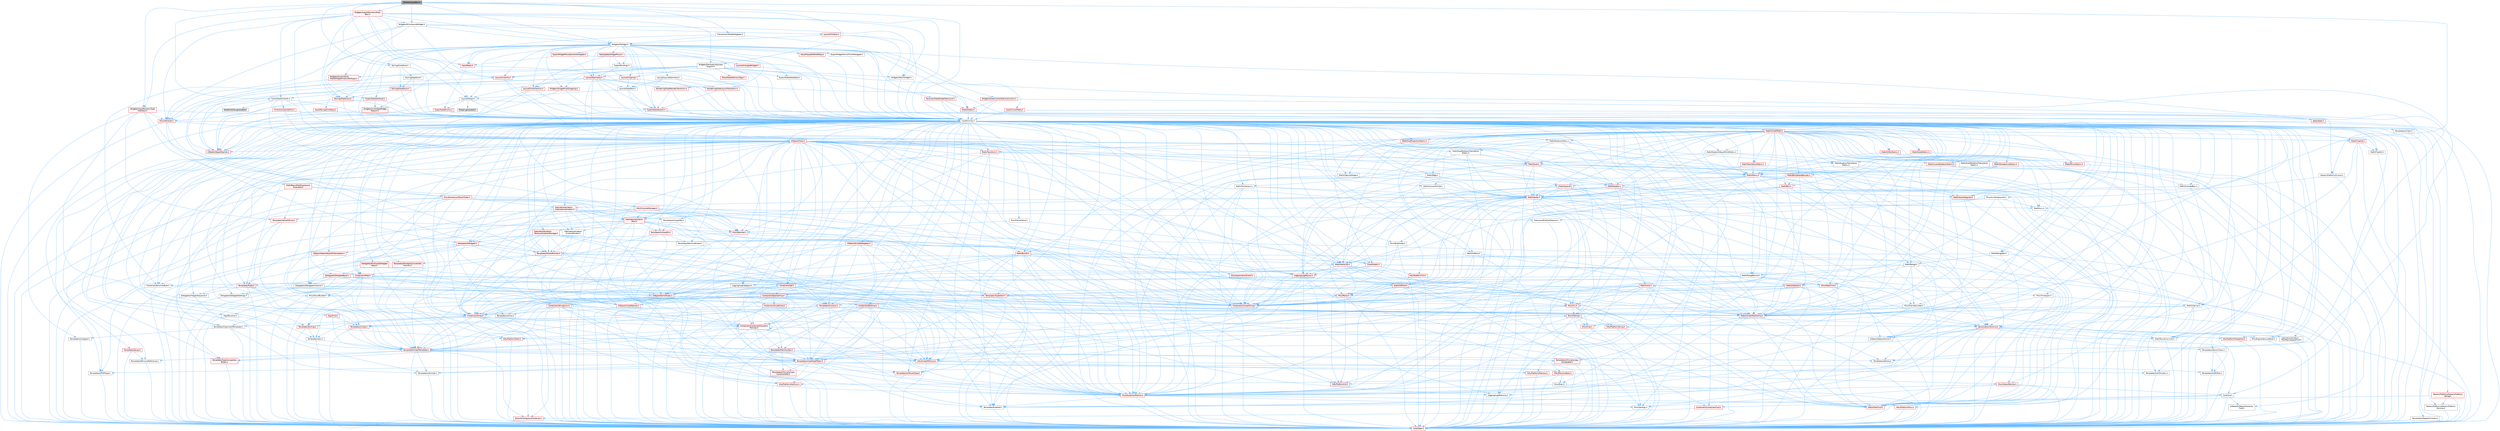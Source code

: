 digraph "SRotatorInputBox.h"
{
 // INTERACTIVE_SVG=YES
 // LATEX_PDF_SIZE
  bgcolor="transparent";
  edge [fontname=Helvetica,fontsize=10,labelfontname=Helvetica,labelfontsize=10];
  node [fontname=Helvetica,fontsize=10,shape=box,height=0.2,width=0.4];
  Node1 [id="Node000001",label="SRotatorInputBox.h",height=0.2,width=0.4,color="gray40", fillcolor="grey60", style="filled", fontcolor="black",tooltip=" "];
  Node1 -> Node2 [id="edge1_Node000001_Node000002",color="steelblue1",style="solid",tooltip=" "];
  Node2 [id="Node000002",label="CoreMinimal.h",height=0.2,width=0.4,color="grey40", fillcolor="white", style="filled",URL="$d7/d67/CoreMinimal_8h.html",tooltip=" "];
  Node2 -> Node3 [id="edge2_Node000002_Node000003",color="steelblue1",style="solid",tooltip=" "];
  Node3 [id="Node000003",label="CoreTypes.h",height=0.2,width=0.4,color="red", fillcolor="#FFF0F0", style="filled",URL="$dc/dec/CoreTypes_8h.html",tooltip=" "];
  Node2 -> Node17 [id="edge3_Node000002_Node000017",color="steelblue1",style="solid",tooltip=" "];
  Node17 [id="Node000017",label="CoreFwd.h",height=0.2,width=0.4,color="grey40", fillcolor="white", style="filled",URL="$d1/d1e/CoreFwd_8h.html",tooltip=" "];
  Node17 -> Node3 [id="edge4_Node000017_Node000003",color="steelblue1",style="solid",tooltip=" "];
  Node17 -> Node18 [id="edge5_Node000017_Node000018",color="steelblue1",style="solid",tooltip=" "];
  Node18 [id="Node000018",label="Containers/ContainersFwd.h",height=0.2,width=0.4,color="red", fillcolor="#FFF0F0", style="filled",URL="$d4/d0a/ContainersFwd_8h.html",tooltip=" "];
  Node18 -> Node3 [id="edge6_Node000018_Node000003",color="steelblue1",style="solid",tooltip=" "];
  Node18 -> Node19 [id="edge7_Node000018_Node000019",color="steelblue1",style="solid",tooltip=" "];
  Node19 [id="Node000019",label="Traits/IsContiguousContainer.h",height=0.2,width=0.4,color="red", fillcolor="#FFF0F0", style="filled",URL="$d5/d3c/IsContiguousContainer_8h.html",tooltip=" "];
  Node19 -> Node3 [id="edge8_Node000019_Node000003",color="steelblue1",style="solid",tooltip=" "];
  Node17 -> Node22 [id="edge9_Node000017_Node000022",color="steelblue1",style="solid",tooltip=" "];
  Node22 [id="Node000022",label="Math/MathFwd.h",height=0.2,width=0.4,color="red", fillcolor="#FFF0F0", style="filled",URL="$d2/d10/MathFwd_8h.html",tooltip=" "];
  Node17 -> Node23 [id="edge10_Node000017_Node000023",color="steelblue1",style="solid",tooltip=" "];
  Node23 [id="Node000023",label="UObject/UObjectHierarchy\lFwd.h",height=0.2,width=0.4,color="grey40", fillcolor="white", style="filled",URL="$d3/d13/UObjectHierarchyFwd_8h.html",tooltip=" "];
  Node2 -> Node23 [id="edge11_Node000002_Node000023",color="steelblue1",style="solid",tooltip=" "];
  Node2 -> Node18 [id="edge12_Node000002_Node000018",color="steelblue1",style="solid",tooltip=" "];
  Node2 -> Node24 [id="edge13_Node000002_Node000024",color="steelblue1",style="solid",tooltip=" "];
  Node24 [id="Node000024",label="Misc/VarArgs.h",height=0.2,width=0.4,color="grey40", fillcolor="white", style="filled",URL="$d5/d6f/VarArgs_8h.html",tooltip=" "];
  Node24 -> Node3 [id="edge14_Node000024_Node000003",color="steelblue1",style="solid",tooltip=" "];
  Node2 -> Node25 [id="edge15_Node000002_Node000025",color="steelblue1",style="solid",tooltip=" "];
  Node25 [id="Node000025",label="Logging/LogVerbosity.h",height=0.2,width=0.4,color="grey40", fillcolor="white", style="filled",URL="$d2/d8f/LogVerbosity_8h.html",tooltip=" "];
  Node25 -> Node3 [id="edge16_Node000025_Node000003",color="steelblue1",style="solid",tooltip=" "];
  Node2 -> Node26 [id="edge17_Node000002_Node000026",color="steelblue1",style="solid",tooltip=" "];
  Node26 [id="Node000026",label="Misc/OutputDevice.h",height=0.2,width=0.4,color="red", fillcolor="#FFF0F0", style="filled",URL="$d7/d32/OutputDevice_8h.html",tooltip=" "];
  Node26 -> Node17 [id="edge18_Node000026_Node000017",color="steelblue1",style="solid",tooltip=" "];
  Node26 -> Node3 [id="edge19_Node000026_Node000003",color="steelblue1",style="solid",tooltip=" "];
  Node26 -> Node25 [id="edge20_Node000026_Node000025",color="steelblue1",style="solid",tooltip=" "];
  Node26 -> Node24 [id="edge21_Node000026_Node000024",color="steelblue1",style="solid",tooltip=" "];
  Node2 -> Node32 [id="edge22_Node000002_Node000032",color="steelblue1",style="solid",tooltip=" "];
  Node32 [id="Node000032",label="HAL/PlatformCrt.h",height=0.2,width=0.4,color="red", fillcolor="#FFF0F0", style="filled",URL="$d8/d75/PlatformCrt_8h.html",tooltip=" "];
  Node2 -> Node42 [id="edge23_Node000002_Node000042",color="steelblue1",style="solid",tooltip=" "];
  Node42 [id="Node000042",label="HAL/PlatformMisc.h",height=0.2,width=0.4,color="red", fillcolor="#FFF0F0", style="filled",URL="$d0/df5/PlatformMisc_8h.html",tooltip=" "];
  Node42 -> Node3 [id="edge24_Node000042_Node000003",color="steelblue1",style="solid",tooltip=" "];
  Node2 -> Node61 [id="edge25_Node000002_Node000061",color="steelblue1",style="solid",tooltip=" "];
  Node61 [id="Node000061",label="Misc/AssertionMacros.h",height=0.2,width=0.4,color="red", fillcolor="#FFF0F0", style="filled",URL="$d0/dfa/AssertionMacros_8h.html",tooltip=" "];
  Node61 -> Node3 [id="edge26_Node000061_Node000003",color="steelblue1",style="solid",tooltip=" "];
  Node61 -> Node42 [id="edge27_Node000061_Node000042",color="steelblue1",style="solid",tooltip=" "];
  Node61 -> Node62 [id="edge28_Node000061_Node000062",color="steelblue1",style="solid",tooltip=" "];
  Node62 [id="Node000062",label="Templates/EnableIf.h",height=0.2,width=0.4,color="grey40", fillcolor="white", style="filled",URL="$d7/d60/EnableIf_8h.html",tooltip=" "];
  Node62 -> Node3 [id="edge29_Node000062_Node000003",color="steelblue1",style="solid",tooltip=" "];
  Node61 -> Node24 [id="edge30_Node000061_Node000024",color="steelblue1",style="solid",tooltip=" "];
  Node2 -> Node70 [id="edge31_Node000002_Node000070",color="steelblue1",style="solid",tooltip=" "];
  Node70 [id="Node000070",label="Templates/IsPointer.h",height=0.2,width=0.4,color="grey40", fillcolor="white", style="filled",URL="$d7/d05/IsPointer_8h.html",tooltip=" "];
  Node70 -> Node3 [id="edge32_Node000070_Node000003",color="steelblue1",style="solid",tooltip=" "];
  Node2 -> Node71 [id="edge33_Node000002_Node000071",color="steelblue1",style="solid",tooltip=" "];
  Node71 [id="Node000071",label="HAL/PlatformMemory.h",height=0.2,width=0.4,color="red", fillcolor="#FFF0F0", style="filled",URL="$de/d68/PlatformMemory_8h.html",tooltip=" "];
  Node71 -> Node3 [id="edge34_Node000071_Node000003",color="steelblue1",style="solid",tooltip=" "];
  Node2 -> Node54 [id="edge35_Node000002_Node000054",color="steelblue1",style="solid",tooltip=" "];
  Node54 [id="Node000054",label="HAL/PlatformAtomics.h",height=0.2,width=0.4,color="red", fillcolor="#FFF0F0", style="filled",URL="$d3/d36/PlatformAtomics_8h.html",tooltip=" "];
  Node54 -> Node3 [id="edge36_Node000054_Node000003",color="steelblue1",style="solid",tooltip=" "];
  Node2 -> Node76 [id="edge37_Node000002_Node000076",color="steelblue1",style="solid",tooltip=" "];
  Node76 [id="Node000076",label="Misc/Exec.h",height=0.2,width=0.4,color="grey40", fillcolor="white", style="filled",URL="$de/ddb/Exec_8h.html",tooltip=" "];
  Node76 -> Node3 [id="edge38_Node000076_Node000003",color="steelblue1",style="solid",tooltip=" "];
  Node76 -> Node61 [id="edge39_Node000076_Node000061",color="steelblue1",style="solid",tooltip=" "];
  Node2 -> Node77 [id="edge40_Node000002_Node000077",color="steelblue1",style="solid",tooltip=" "];
  Node77 [id="Node000077",label="HAL/MemoryBase.h",height=0.2,width=0.4,color="red", fillcolor="#FFF0F0", style="filled",URL="$d6/d9f/MemoryBase_8h.html",tooltip=" "];
  Node77 -> Node3 [id="edge41_Node000077_Node000003",color="steelblue1",style="solid",tooltip=" "];
  Node77 -> Node54 [id="edge42_Node000077_Node000054",color="steelblue1",style="solid",tooltip=" "];
  Node77 -> Node32 [id="edge43_Node000077_Node000032",color="steelblue1",style="solid",tooltip=" "];
  Node77 -> Node76 [id="edge44_Node000077_Node000076",color="steelblue1",style="solid",tooltip=" "];
  Node77 -> Node26 [id="edge45_Node000077_Node000026",color="steelblue1",style="solid",tooltip=" "];
  Node2 -> Node87 [id="edge46_Node000002_Node000087",color="steelblue1",style="solid",tooltip=" "];
  Node87 [id="Node000087",label="HAL/UnrealMemory.h",height=0.2,width=0.4,color="red", fillcolor="#FFF0F0", style="filled",URL="$d9/d96/UnrealMemory_8h.html",tooltip=" "];
  Node87 -> Node3 [id="edge47_Node000087_Node000003",color="steelblue1",style="solid",tooltip=" "];
  Node87 -> Node77 [id="edge48_Node000087_Node000077",color="steelblue1",style="solid",tooltip=" "];
  Node87 -> Node71 [id="edge49_Node000087_Node000071",color="steelblue1",style="solid",tooltip=" "];
  Node87 -> Node70 [id="edge50_Node000087_Node000070",color="steelblue1",style="solid",tooltip=" "];
  Node2 -> Node89 [id="edge51_Node000002_Node000089",color="steelblue1",style="solid",tooltip=" "];
  Node89 [id="Node000089",label="Templates/IsArithmetic.h",height=0.2,width=0.4,color="grey40", fillcolor="white", style="filled",URL="$d2/d5d/IsArithmetic_8h.html",tooltip=" "];
  Node89 -> Node3 [id="edge52_Node000089_Node000003",color="steelblue1",style="solid",tooltip=" "];
  Node2 -> Node83 [id="edge53_Node000002_Node000083",color="steelblue1",style="solid",tooltip=" "];
  Node83 [id="Node000083",label="Templates/AndOrNot.h",height=0.2,width=0.4,color="grey40", fillcolor="white", style="filled",URL="$db/d0a/AndOrNot_8h.html",tooltip=" "];
  Node83 -> Node3 [id="edge54_Node000083_Node000003",color="steelblue1",style="solid",tooltip=" "];
  Node2 -> Node90 [id="edge55_Node000002_Node000090",color="steelblue1",style="solid",tooltip=" "];
  Node90 [id="Node000090",label="Templates/IsPODType.h",height=0.2,width=0.4,color="grey40", fillcolor="white", style="filled",URL="$d7/db1/IsPODType_8h.html",tooltip=" "];
  Node90 -> Node3 [id="edge56_Node000090_Node000003",color="steelblue1",style="solid",tooltip=" "];
  Node2 -> Node91 [id="edge57_Node000002_Node000091",color="steelblue1",style="solid",tooltip=" "];
  Node91 [id="Node000091",label="Templates/IsUECoreType.h",height=0.2,width=0.4,color="red", fillcolor="#FFF0F0", style="filled",URL="$d1/db8/IsUECoreType_8h.html",tooltip=" "];
  Node91 -> Node3 [id="edge58_Node000091_Node000003",color="steelblue1",style="solid",tooltip=" "];
  Node2 -> Node84 [id="edge59_Node000002_Node000084",color="steelblue1",style="solid",tooltip=" "];
  Node84 [id="Node000084",label="Templates/IsTriviallyCopy\lConstructible.h",height=0.2,width=0.4,color="red", fillcolor="#FFF0F0", style="filled",URL="$d3/d78/IsTriviallyCopyConstructible_8h.html",tooltip=" "];
  Node84 -> Node3 [id="edge60_Node000084_Node000003",color="steelblue1",style="solid",tooltip=" "];
  Node2 -> Node92 [id="edge61_Node000002_Node000092",color="steelblue1",style="solid",tooltip=" "];
  Node92 [id="Node000092",label="Templates/UnrealTypeTraits.h",height=0.2,width=0.4,color="red", fillcolor="#FFF0F0", style="filled",URL="$d2/d2d/UnrealTypeTraits_8h.html",tooltip=" "];
  Node92 -> Node3 [id="edge62_Node000092_Node000003",color="steelblue1",style="solid",tooltip=" "];
  Node92 -> Node70 [id="edge63_Node000092_Node000070",color="steelblue1",style="solid",tooltip=" "];
  Node92 -> Node61 [id="edge64_Node000092_Node000061",color="steelblue1",style="solid",tooltip=" "];
  Node92 -> Node83 [id="edge65_Node000092_Node000083",color="steelblue1",style="solid",tooltip=" "];
  Node92 -> Node62 [id="edge66_Node000092_Node000062",color="steelblue1",style="solid",tooltip=" "];
  Node92 -> Node89 [id="edge67_Node000092_Node000089",color="steelblue1",style="solid",tooltip=" "];
  Node92 -> Node90 [id="edge68_Node000092_Node000090",color="steelblue1",style="solid",tooltip=" "];
  Node92 -> Node91 [id="edge69_Node000092_Node000091",color="steelblue1",style="solid",tooltip=" "];
  Node92 -> Node84 [id="edge70_Node000092_Node000084",color="steelblue1",style="solid",tooltip=" "];
  Node2 -> Node62 [id="edge71_Node000002_Node000062",color="steelblue1",style="solid",tooltip=" "];
  Node2 -> Node94 [id="edge72_Node000002_Node000094",color="steelblue1",style="solid",tooltip=" "];
  Node94 [id="Node000094",label="Templates/RemoveReference.h",height=0.2,width=0.4,color="grey40", fillcolor="white", style="filled",URL="$da/dbe/RemoveReference_8h.html",tooltip=" "];
  Node94 -> Node3 [id="edge73_Node000094_Node000003",color="steelblue1",style="solid",tooltip=" "];
  Node2 -> Node95 [id="edge74_Node000002_Node000095",color="steelblue1",style="solid",tooltip=" "];
  Node95 [id="Node000095",label="Templates/IntegralConstant.h",height=0.2,width=0.4,color="grey40", fillcolor="white", style="filled",URL="$db/d1b/IntegralConstant_8h.html",tooltip=" "];
  Node95 -> Node3 [id="edge75_Node000095_Node000003",color="steelblue1",style="solid",tooltip=" "];
  Node2 -> Node96 [id="edge76_Node000002_Node000096",color="steelblue1",style="solid",tooltip=" "];
  Node96 [id="Node000096",label="Templates/IsClass.h",height=0.2,width=0.4,color="grey40", fillcolor="white", style="filled",URL="$db/dcb/IsClass_8h.html",tooltip=" "];
  Node96 -> Node3 [id="edge77_Node000096_Node000003",color="steelblue1",style="solid",tooltip=" "];
  Node2 -> Node97 [id="edge78_Node000002_Node000097",color="steelblue1",style="solid",tooltip=" "];
  Node97 [id="Node000097",label="Templates/TypeCompatible\lBytes.h",height=0.2,width=0.4,color="red", fillcolor="#FFF0F0", style="filled",URL="$df/d0a/TypeCompatibleBytes_8h.html",tooltip=" "];
  Node97 -> Node3 [id="edge79_Node000097_Node000003",color="steelblue1",style="solid",tooltip=" "];
  Node2 -> Node19 [id="edge80_Node000002_Node000019",color="steelblue1",style="solid",tooltip=" "];
  Node2 -> Node98 [id="edge81_Node000002_Node000098",color="steelblue1",style="solid",tooltip=" "];
  Node98 [id="Node000098",label="Templates/UnrealTemplate.h",height=0.2,width=0.4,color="red", fillcolor="#FFF0F0", style="filled",URL="$d4/d24/UnrealTemplate_8h.html",tooltip=" "];
  Node98 -> Node3 [id="edge82_Node000098_Node000003",color="steelblue1",style="solid",tooltip=" "];
  Node98 -> Node70 [id="edge83_Node000098_Node000070",color="steelblue1",style="solid",tooltip=" "];
  Node98 -> Node87 [id="edge84_Node000098_Node000087",color="steelblue1",style="solid",tooltip=" "];
  Node98 -> Node92 [id="edge85_Node000098_Node000092",color="steelblue1",style="solid",tooltip=" "];
  Node98 -> Node94 [id="edge86_Node000098_Node000094",color="steelblue1",style="solid",tooltip=" "];
  Node98 -> Node97 [id="edge87_Node000098_Node000097",color="steelblue1",style="solid",tooltip=" "];
  Node98 -> Node65 [id="edge88_Node000098_Node000065",color="steelblue1",style="solid",tooltip=" "];
  Node65 [id="Node000065",label="Templates/Identity.h",height=0.2,width=0.4,color="grey40", fillcolor="white", style="filled",URL="$d0/dd5/Identity_8h.html",tooltip=" "];
  Node98 -> Node19 [id="edge89_Node000098_Node000019",color="steelblue1",style="solid",tooltip=" "];
  Node2 -> Node47 [id="edge90_Node000002_Node000047",color="steelblue1",style="solid",tooltip=" "];
  Node47 [id="Node000047",label="Math/NumericLimits.h",height=0.2,width=0.4,color="grey40", fillcolor="white", style="filled",URL="$df/d1b/NumericLimits_8h.html",tooltip=" "];
  Node47 -> Node3 [id="edge91_Node000047_Node000003",color="steelblue1",style="solid",tooltip=" "];
  Node2 -> Node102 [id="edge92_Node000002_Node000102",color="steelblue1",style="solid",tooltip=" "];
  Node102 [id="Node000102",label="HAL/PlatformMath.h",height=0.2,width=0.4,color="red", fillcolor="#FFF0F0", style="filled",URL="$dc/d53/PlatformMath_8h.html",tooltip=" "];
  Node102 -> Node3 [id="edge93_Node000102_Node000003",color="steelblue1",style="solid",tooltip=" "];
  Node2 -> Node85 [id="edge94_Node000002_Node000085",color="steelblue1",style="solid",tooltip=" "];
  Node85 [id="Node000085",label="Templates/IsTriviallyCopy\lAssignable.h",height=0.2,width=0.4,color="red", fillcolor="#FFF0F0", style="filled",URL="$d2/df2/IsTriviallyCopyAssignable_8h.html",tooltip=" "];
  Node85 -> Node3 [id="edge95_Node000085_Node000003",color="steelblue1",style="solid",tooltip=" "];
  Node2 -> Node110 [id="edge96_Node000002_Node000110",color="steelblue1",style="solid",tooltip=" "];
  Node110 [id="Node000110",label="Templates/MemoryOps.h",height=0.2,width=0.4,color="red", fillcolor="#FFF0F0", style="filled",URL="$db/dea/MemoryOps_8h.html",tooltip=" "];
  Node110 -> Node3 [id="edge97_Node000110_Node000003",color="steelblue1",style="solid",tooltip=" "];
  Node110 -> Node87 [id="edge98_Node000110_Node000087",color="steelblue1",style="solid",tooltip=" "];
  Node110 -> Node85 [id="edge99_Node000110_Node000085",color="steelblue1",style="solid",tooltip=" "];
  Node110 -> Node84 [id="edge100_Node000110_Node000084",color="steelblue1",style="solid",tooltip=" "];
  Node110 -> Node92 [id="edge101_Node000110_Node000092",color="steelblue1",style="solid",tooltip=" "];
  Node2 -> Node111 [id="edge102_Node000002_Node000111",color="steelblue1",style="solid",tooltip=" "];
  Node111 [id="Node000111",label="Containers/ContainerAllocation\lPolicies.h",height=0.2,width=0.4,color="red", fillcolor="#FFF0F0", style="filled",URL="$d7/dff/ContainerAllocationPolicies_8h.html",tooltip=" "];
  Node111 -> Node3 [id="edge103_Node000111_Node000003",color="steelblue1",style="solid",tooltip=" "];
  Node111 -> Node111 [id="edge104_Node000111_Node000111",color="steelblue1",style="solid",tooltip=" "];
  Node111 -> Node102 [id="edge105_Node000111_Node000102",color="steelblue1",style="solid",tooltip=" "];
  Node111 -> Node87 [id="edge106_Node000111_Node000087",color="steelblue1",style="solid",tooltip=" "];
  Node111 -> Node47 [id="edge107_Node000111_Node000047",color="steelblue1",style="solid",tooltip=" "];
  Node111 -> Node61 [id="edge108_Node000111_Node000061",color="steelblue1",style="solid",tooltip=" "];
  Node111 -> Node110 [id="edge109_Node000111_Node000110",color="steelblue1",style="solid",tooltip=" "];
  Node111 -> Node97 [id="edge110_Node000111_Node000097",color="steelblue1",style="solid",tooltip=" "];
  Node2 -> Node114 [id="edge111_Node000002_Node000114",color="steelblue1",style="solid",tooltip=" "];
  Node114 [id="Node000114",label="Templates/IsEnumClass.h",height=0.2,width=0.4,color="grey40", fillcolor="white", style="filled",URL="$d7/d15/IsEnumClass_8h.html",tooltip=" "];
  Node114 -> Node3 [id="edge112_Node000114_Node000003",color="steelblue1",style="solid",tooltip=" "];
  Node114 -> Node83 [id="edge113_Node000114_Node000083",color="steelblue1",style="solid",tooltip=" "];
  Node2 -> Node115 [id="edge114_Node000002_Node000115",color="steelblue1",style="solid",tooltip=" "];
  Node115 [id="Node000115",label="HAL/PlatformProperties.h",height=0.2,width=0.4,color="red", fillcolor="#FFF0F0", style="filled",URL="$d9/db0/PlatformProperties_8h.html",tooltip=" "];
  Node115 -> Node3 [id="edge115_Node000115_Node000003",color="steelblue1",style="solid",tooltip=" "];
  Node2 -> Node118 [id="edge116_Node000002_Node000118",color="steelblue1",style="solid",tooltip=" "];
  Node118 [id="Node000118",label="Misc/EngineVersionBase.h",height=0.2,width=0.4,color="grey40", fillcolor="white", style="filled",URL="$d5/d2b/EngineVersionBase_8h.html",tooltip=" "];
  Node118 -> Node3 [id="edge117_Node000118_Node000003",color="steelblue1",style="solid",tooltip=" "];
  Node2 -> Node119 [id="edge118_Node000002_Node000119",color="steelblue1",style="solid",tooltip=" "];
  Node119 [id="Node000119",label="Internationalization\l/TextNamespaceFwd.h",height=0.2,width=0.4,color="grey40", fillcolor="white", style="filled",URL="$d8/d97/TextNamespaceFwd_8h.html",tooltip=" "];
  Node119 -> Node3 [id="edge119_Node000119_Node000003",color="steelblue1",style="solid",tooltip=" "];
  Node2 -> Node120 [id="edge120_Node000002_Node000120",color="steelblue1",style="solid",tooltip=" "];
  Node120 [id="Node000120",label="Serialization/Archive.h",height=0.2,width=0.4,color="red", fillcolor="#FFF0F0", style="filled",URL="$d7/d3b/Archive_8h.html",tooltip=" "];
  Node120 -> Node17 [id="edge121_Node000120_Node000017",color="steelblue1",style="solid",tooltip=" "];
  Node120 -> Node3 [id="edge122_Node000120_Node000003",color="steelblue1",style="solid",tooltip=" "];
  Node120 -> Node115 [id="edge123_Node000120_Node000115",color="steelblue1",style="solid",tooltip=" "];
  Node120 -> Node119 [id="edge124_Node000120_Node000119",color="steelblue1",style="solid",tooltip=" "];
  Node120 -> Node22 [id="edge125_Node000120_Node000022",color="steelblue1",style="solid",tooltip=" "];
  Node120 -> Node61 [id="edge126_Node000120_Node000061",color="steelblue1",style="solid",tooltip=" "];
  Node120 -> Node118 [id="edge127_Node000120_Node000118",color="steelblue1",style="solid",tooltip=" "];
  Node120 -> Node24 [id="edge128_Node000120_Node000024",color="steelblue1",style="solid",tooltip=" "];
  Node120 -> Node62 [id="edge129_Node000120_Node000062",color="steelblue1",style="solid",tooltip=" "];
  Node120 -> Node114 [id="edge130_Node000120_Node000114",color="steelblue1",style="solid",tooltip=" "];
  Node120 -> Node98 [id="edge131_Node000120_Node000098",color="steelblue1",style="solid",tooltip=" "];
  Node120 -> Node123 [id="edge132_Node000120_Node000123",color="steelblue1",style="solid",tooltip=" "];
  Node123 [id="Node000123",label="UObject/ObjectVersion.h",height=0.2,width=0.4,color="grey40", fillcolor="white", style="filled",URL="$da/d63/ObjectVersion_8h.html",tooltip=" "];
  Node123 -> Node3 [id="edge133_Node000123_Node000003",color="steelblue1",style="solid",tooltip=" "];
  Node2 -> Node124 [id="edge134_Node000002_Node000124",color="steelblue1",style="solid",tooltip=" "];
  Node124 [id="Node000124",label="Templates/Less.h",height=0.2,width=0.4,color="grey40", fillcolor="white", style="filled",URL="$de/dc8/Less_8h.html",tooltip=" "];
  Node124 -> Node3 [id="edge135_Node000124_Node000003",color="steelblue1",style="solid",tooltip=" "];
  Node124 -> Node98 [id="edge136_Node000124_Node000098",color="steelblue1",style="solid",tooltip=" "];
  Node2 -> Node125 [id="edge137_Node000002_Node000125",color="steelblue1",style="solid",tooltip=" "];
  Node125 [id="Node000125",label="Templates/Sorting.h",height=0.2,width=0.4,color="red", fillcolor="#FFF0F0", style="filled",URL="$d3/d9e/Sorting_8h.html",tooltip=" "];
  Node125 -> Node3 [id="edge138_Node000125_Node000003",color="steelblue1",style="solid",tooltip=" "];
  Node125 -> Node102 [id="edge139_Node000125_Node000102",color="steelblue1",style="solid",tooltip=" "];
  Node125 -> Node124 [id="edge140_Node000125_Node000124",color="steelblue1",style="solid",tooltip=" "];
  Node2 -> Node136 [id="edge141_Node000002_Node000136",color="steelblue1",style="solid",tooltip=" "];
  Node136 [id="Node000136",label="Misc/Char.h",height=0.2,width=0.4,color="red", fillcolor="#FFF0F0", style="filled",URL="$d0/d58/Char_8h.html",tooltip=" "];
  Node136 -> Node3 [id="edge142_Node000136_Node000003",color="steelblue1",style="solid",tooltip=" "];
  Node2 -> Node139 [id="edge143_Node000002_Node000139",color="steelblue1",style="solid",tooltip=" "];
  Node139 [id="Node000139",label="GenericPlatform/GenericPlatform\lStricmp.h",height=0.2,width=0.4,color="grey40", fillcolor="white", style="filled",URL="$d2/d86/GenericPlatformStricmp_8h.html",tooltip=" "];
  Node139 -> Node3 [id="edge144_Node000139_Node000003",color="steelblue1",style="solid",tooltip=" "];
  Node2 -> Node140 [id="edge145_Node000002_Node000140",color="steelblue1",style="solid",tooltip=" "];
  Node140 [id="Node000140",label="GenericPlatform/GenericPlatform\lString.h",height=0.2,width=0.4,color="red", fillcolor="#FFF0F0", style="filled",URL="$dd/d20/GenericPlatformString_8h.html",tooltip=" "];
  Node140 -> Node3 [id="edge146_Node000140_Node000003",color="steelblue1",style="solid",tooltip=" "];
  Node140 -> Node139 [id="edge147_Node000140_Node000139",color="steelblue1",style="solid",tooltip=" "];
  Node140 -> Node62 [id="edge148_Node000140_Node000062",color="steelblue1",style="solid",tooltip=" "];
  Node2 -> Node73 [id="edge149_Node000002_Node000073",color="steelblue1",style="solid",tooltip=" "];
  Node73 [id="Node000073",label="HAL/PlatformString.h",height=0.2,width=0.4,color="red", fillcolor="#FFF0F0", style="filled",URL="$db/db5/PlatformString_8h.html",tooltip=" "];
  Node73 -> Node3 [id="edge150_Node000073_Node000003",color="steelblue1",style="solid",tooltip=" "];
  Node2 -> Node143 [id="edge151_Node000002_Node000143",color="steelblue1",style="solid",tooltip=" "];
  Node143 [id="Node000143",label="Misc/CString.h",height=0.2,width=0.4,color="red", fillcolor="#FFF0F0", style="filled",URL="$d2/d49/CString_8h.html",tooltip=" "];
  Node143 -> Node3 [id="edge152_Node000143_Node000003",color="steelblue1",style="solid",tooltip=" "];
  Node143 -> Node32 [id="edge153_Node000143_Node000032",color="steelblue1",style="solid",tooltip=" "];
  Node143 -> Node73 [id="edge154_Node000143_Node000073",color="steelblue1",style="solid",tooltip=" "];
  Node143 -> Node61 [id="edge155_Node000143_Node000061",color="steelblue1",style="solid",tooltip=" "];
  Node143 -> Node136 [id="edge156_Node000143_Node000136",color="steelblue1",style="solid",tooltip=" "];
  Node143 -> Node24 [id="edge157_Node000143_Node000024",color="steelblue1",style="solid",tooltip=" "];
  Node2 -> Node144 [id="edge158_Node000002_Node000144",color="steelblue1",style="solid",tooltip=" "];
  Node144 [id="Node000144",label="Misc/Crc.h",height=0.2,width=0.4,color="red", fillcolor="#FFF0F0", style="filled",URL="$d4/dd2/Crc_8h.html",tooltip=" "];
  Node144 -> Node3 [id="edge159_Node000144_Node000003",color="steelblue1",style="solid",tooltip=" "];
  Node144 -> Node73 [id="edge160_Node000144_Node000073",color="steelblue1",style="solid",tooltip=" "];
  Node144 -> Node61 [id="edge161_Node000144_Node000061",color="steelblue1",style="solid",tooltip=" "];
  Node144 -> Node143 [id="edge162_Node000144_Node000143",color="steelblue1",style="solid",tooltip=" "];
  Node144 -> Node136 [id="edge163_Node000144_Node000136",color="steelblue1",style="solid",tooltip=" "];
  Node144 -> Node92 [id="edge164_Node000144_Node000092",color="steelblue1",style="solid",tooltip=" "];
  Node2 -> Node135 [id="edge165_Node000002_Node000135",color="steelblue1",style="solid",tooltip=" "];
  Node135 [id="Node000135",label="Math/UnrealMathUtility.h",height=0.2,width=0.4,color="red", fillcolor="#FFF0F0", style="filled",URL="$db/db8/UnrealMathUtility_8h.html",tooltip=" "];
  Node135 -> Node3 [id="edge166_Node000135_Node000003",color="steelblue1",style="solid",tooltip=" "];
  Node135 -> Node61 [id="edge167_Node000135_Node000061",color="steelblue1",style="solid",tooltip=" "];
  Node135 -> Node102 [id="edge168_Node000135_Node000102",color="steelblue1",style="solid",tooltip=" "];
  Node135 -> Node22 [id="edge169_Node000135_Node000022",color="steelblue1",style="solid",tooltip=" "];
  Node135 -> Node65 [id="edge170_Node000135_Node000065",color="steelblue1",style="solid",tooltip=" "];
  Node2 -> Node145 [id="edge171_Node000002_Node000145",color="steelblue1",style="solid",tooltip=" "];
  Node145 [id="Node000145",label="Containers/UnrealString.h",height=0.2,width=0.4,color="red", fillcolor="#FFF0F0", style="filled",URL="$d5/dba/UnrealString_8h.html",tooltip=" "];
  Node2 -> Node149 [id="edge172_Node000002_Node000149",color="steelblue1",style="solid",tooltip=" "];
  Node149 [id="Node000149",label="Containers/Array.h",height=0.2,width=0.4,color="red", fillcolor="#FFF0F0", style="filled",URL="$df/dd0/Array_8h.html",tooltip=" "];
  Node149 -> Node3 [id="edge173_Node000149_Node000003",color="steelblue1",style="solid",tooltip=" "];
  Node149 -> Node61 [id="edge174_Node000149_Node000061",color="steelblue1",style="solid",tooltip=" "];
  Node149 -> Node87 [id="edge175_Node000149_Node000087",color="steelblue1",style="solid",tooltip=" "];
  Node149 -> Node92 [id="edge176_Node000149_Node000092",color="steelblue1",style="solid",tooltip=" "];
  Node149 -> Node98 [id="edge177_Node000149_Node000098",color="steelblue1",style="solid",tooltip=" "];
  Node149 -> Node111 [id="edge178_Node000149_Node000111",color="steelblue1",style="solid",tooltip=" "];
  Node149 -> Node120 [id="edge179_Node000149_Node000120",color="steelblue1",style="solid",tooltip=" "];
  Node149 -> Node128 [id="edge180_Node000149_Node000128",color="steelblue1",style="solid",tooltip=" "];
  Node128 [id="Node000128",label="Templates/Invoke.h",height=0.2,width=0.4,color="red", fillcolor="#FFF0F0", style="filled",URL="$d7/deb/Invoke_8h.html",tooltip=" "];
  Node128 -> Node3 [id="edge181_Node000128_Node000003",color="steelblue1",style="solid",tooltip=" "];
  Node128 -> Node98 [id="edge182_Node000128_Node000098",color="steelblue1",style="solid",tooltip=" "];
  Node149 -> Node124 [id="edge183_Node000149_Node000124",color="steelblue1",style="solid",tooltip=" "];
  Node149 -> Node125 [id="edge184_Node000149_Node000125",color="steelblue1",style="solid",tooltip=" "];
  Node149 -> Node172 [id="edge185_Node000149_Node000172",color="steelblue1",style="solid",tooltip=" "];
  Node172 [id="Node000172",label="Templates/AlignmentTemplates.h",height=0.2,width=0.4,color="grey40", fillcolor="white", style="filled",URL="$dd/d32/AlignmentTemplates_8h.html",tooltip=" "];
  Node172 -> Node3 [id="edge186_Node000172_Node000003",color="steelblue1",style="solid",tooltip=" "];
  Node172 -> Node81 [id="edge187_Node000172_Node000081",color="steelblue1",style="solid",tooltip=" "];
  Node81 [id="Node000081",label="Templates/IsIntegral.h",height=0.2,width=0.4,color="grey40", fillcolor="white", style="filled",URL="$da/d64/IsIntegral_8h.html",tooltip=" "];
  Node81 -> Node3 [id="edge188_Node000081_Node000003",color="steelblue1",style="solid",tooltip=" "];
  Node172 -> Node70 [id="edge189_Node000172_Node000070",color="steelblue1",style="solid",tooltip=" "];
  Node2 -> Node173 [id="edge190_Node000002_Node000173",color="steelblue1",style="solid",tooltip=" "];
  Node173 [id="Node000173",label="Misc/FrameNumber.h",height=0.2,width=0.4,color="grey40", fillcolor="white", style="filled",URL="$dd/dbd/FrameNumber_8h.html",tooltip=" "];
  Node173 -> Node3 [id="edge191_Node000173_Node000003",color="steelblue1",style="solid",tooltip=" "];
  Node173 -> Node47 [id="edge192_Node000173_Node000047",color="steelblue1",style="solid",tooltip=" "];
  Node173 -> Node135 [id="edge193_Node000173_Node000135",color="steelblue1",style="solid",tooltip=" "];
  Node173 -> Node62 [id="edge194_Node000173_Node000062",color="steelblue1",style="solid",tooltip=" "];
  Node173 -> Node92 [id="edge195_Node000173_Node000092",color="steelblue1",style="solid",tooltip=" "];
  Node2 -> Node174 [id="edge196_Node000002_Node000174",color="steelblue1",style="solid",tooltip=" "];
  Node174 [id="Node000174",label="Misc/Timespan.h",height=0.2,width=0.4,color="grey40", fillcolor="white", style="filled",URL="$da/dd9/Timespan_8h.html",tooltip=" "];
  Node174 -> Node3 [id="edge197_Node000174_Node000003",color="steelblue1",style="solid",tooltip=" "];
  Node174 -> Node175 [id="edge198_Node000174_Node000175",color="steelblue1",style="solid",tooltip=" "];
  Node175 [id="Node000175",label="Math/Interval.h",height=0.2,width=0.4,color="grey40", fillcolor="white", style="filled",URL="$d1/d55/Interval_8h.html",tooltip=" "];
  Node175 -> Node3 [id="edge199_Node000175_Node000003",color="steelblue1",style="solid",tooltip=" "];
  Node175 -> Node89 [id="edge200_Node000175_Node000089",color="steelblue1",style="solid",tooltip=" "];
  Node175 -> Node92 [id="edge201_Node000175_Node000092",color="steelblue1",style="solid",tooltip=" "];
  Node175 -> Node47 [id="edge202_Node000175_Node000047",color="steelblue1",style="solid",tooltip=" "];
  Node175 -> Node135 [id="edge203_Node000175_Node000135",color="steelblue1",style="solid",tooltip=" "];
  Node174 -> Node135 [id="edge204_Node000174_Node000135",color="steelblue1",style="solid",tooltip=" "];
  Node174 -> Node61 [id="edge205_Node000174_Node000061",color="steelblue1",style="solid",tooltip=" "];
  Node2 -> Node176 [id="edge206_Node000002_Node000176",color="steelblue1",style="solid",tooltip=" "];
  Node176 [id="Node000176",label="Containers/StringConv.h",height=0.2,width=0.4,color="red", fillcolor="#FFF0F0", style="filled",URL="$d3/ddf/StringConv_8h.html",tooltip=" "];
  Node176 -> Node3 [id="edge207_Node000176_Node000003",color="steelblue1",style="solid",tooltip=" "];
  Node176 -> Node61 [id="edge208_Node000176_Node000061",color="steelblue1",style="solid",tooltip=" "];
  Node176 -> Node111 [id="edge209_Node000176_Node000111",color="steelblue1",style="solid",tooltip=" "];
  Node176 -> Node149 [id="edge210_Node000176_Node000149",color="steelblue1",style="solid",tooltip=" "];
  Node176 -> Node143 [id="edge211_Node000176_Node000143",color="steelblue1",style="solid",tooltip=" "];
  Node176 -> Node177 [id="edge212_Node000176_Node000177",color="steelblue1",style="solid",tooltip=" "];
  Node177 [id="Node000177",label="Templates/IsArray.h",height=0.2,width=0.4,color="grey40", fillcolor="white", style="filled",URL="$d8/d8d/IsArray_8h.html",tooltip=" "];
  Node177 -> Node3 [id="edge213_Node000177_Node000003",color="steelblue1",style="solid",tooltip=" "];
  Node176 -> Node98 [id="edge214_Node000176_Node000098",color="steelblue1",style="solid",tooltip=" "];
  Node176 -> Node92 [id="edge215_Node000176_Node000092",color="steelblue1",style="solid",tooltip=" "];
  Node176 -> Node19 [id="edge216_Node000176_Node000019",color="steelblue1",style="solid",tooltip=" "];
  Node2 -> Node178 [id="edge217_Node000002_Node000178",color="steelblue1",style="solid",tooltip=" "];
  Node178 [id="Node000178",label="UObject/UnrealNames.h",height=0.2,width=0.4,color="red", fillcolor="#FFF0F0", style="filled",URL="$d8/db1/UnrealNames_8h.html",tooltip=" "];
  Node178 -> Node3 [id="edge218_Node000178_Node000003",color="steelblue1",style="solid",tooltip=" "];
  Node2 -> Node180 [id="edge219_Node000002_Node000180",color="steelblue1",style="solid",tooltip=" "];
  Node180 [id="Node000180",label="UObject/NameTypes.h",height=0.2,width=0.4,color="red", fillcolor="#FFF0F0", style="filled",URL="$d6/d35/NameTypes_8h.html",tooltip=" "];
  Node180 -> Node3 [id="edge220_Node000180_Node000003",color="steelblue1",style="solid",tooltip=" "];
  Node180 -> Node61 [id="edge221_Node000180_Node000061",color="steelblue1",style="solid",tooltip=" "];
  Node180 -> Node87 [id="edge222_Node000180_Node000087",color="steelblue1",style="solid",tooltip=" "];
  Node180 -> Node92 [id="edge223_Node000180_Node000092",color="steelblue1",style="solid",tooltip=" "];
  Node180 -> Node98 [id="edge224_Node000180_Node000098",color="steelblue1",style="solid",tooltip=" "];
  Node180 -> Node145 [id="edge225_Node000180_Node000145",color="steelblue1",style="solid",tooltip=" "];
  Node180 -> Node176 [id="edge226_Node000180_Node000176",color="steelblue1",style="solid",tooltip=" "];
  Node180 -> Node178 [id="edge227_Node000180_Node000178",color="steelblue1",style="solid",tooltip=" "];
  Node2 -> Node188 [id="edge228_Node000002_Node000188",color="steelblue1",style="solid",tooltip=" "];
  Node188 [id="Node000188",label="Misc/Parse.h",height=0.2,width=0.4,color="red", fillcolor="#FFF0F0", style="filled",URL="$dc/d71/Parse_8h.html",tooltip=" "];
  Node188 -> Node145 [id="edge229_Node000188_Node000145",color="steelblue1",style="solid",tooltip=" "];
  Node188 -> Node3 [id="edge230_Node000188_Node000003",color="steelblue1",style="solid",tooltip=" "];
  Node188 -> Node32 [id="edge231_Node000188_Node000032",color="steelblue1",style="solid",tooltip=" "];
  Node188 -> Node189 [id="edge232_Node000188_Node000189",color="steelblue1",style="solid",tooltip=" "];
  Node189 [id="Node000189",label="Templates/Function.h",height=0.2,width=0.4,color="red", fillcolor="#FFF0F0", style="filled",URL="$df/df5/Function_8h.html",tooltip=" "];
  Node189 -> Node3 [id="edge233_Node000189_Node000003",color="steelblue1",style="solid",tooltip=" "];
  Node189 -> Node61 [id="edge234_Node000189_Node000061",color="steelblue1",style="solid",tooltip=" "];
  Node189 -> Node87 [id="edge235_Node000189_Node000087",color="steelblue1",style="solid",tooltip=" "];
  Node189 -> Node92 [id="edge236_Node000189_Node000092",color="steelblue1",style="solid",tooltip=" "];
  Node189 -> Node128 [id="edge237_Node000189_Node000128",color="steelblue1",style="solid",tooltip=" "];
  Node189 -> Node98 [id="edge238_Node000189_Node000098",color="steelblue1",style="solid",tooltip=" "];
  Node189 -> Node135 [id="edge239_Node000189_Node000135",color="steelblue1",style="solid",tooltip=" "];
  Node2 -> Node172 [id="edge240_Node000002_Node000172",color="steelblue1",style="solid",tooltip=" "];
  Node2 -> Node191 [id="edge241_Node000002_Node000191",color="steelblue1",style="solid",tooltip=" "];
  Node191 [id="Node000191",label="Misc/StructBuilder.h",height=0.2,width=0.4,color="grey40", fillcolor="white", style="filled",URL="$d9/db3/StructBuilder_8h.html",tooltip=" "];
  Node191 -> Node3 [id="edge242_Node000191_Node000003",color="steelblue1",style="solid",tooltip=" "];
  Node191 -> Node135 [id="edge243_Node000191_Node000135",color="steelblue1",style="solid",tooltip=" "];
  Node191 -> Node172 [id="edge244_Node000191_Node000172",color="steelblue1",style="solid",tooltip=" "];
  Node2 -> Node104 [id="edge245_Node000002_Node000104",color="steelblue1",style="solid",tooltip=" "];
  Node104 [id="Node000104",label="Templates/Decay.h",height=0.2,width=0.4,color="red", fillcolor="#FFF0F0", style="filled",URL="$dd/d0f/Decay_8h.html",tooltip=" "];
  Node104 -> Node3 [id="edge246_Node000104_Node000003",color="steelblue1",style="solid",tooltip=" "];
  Node104 -> Node94 [id="edge247_Node000104_Node000094",color="steelblue1",style="solid",tooltip=" "];
  Node2 -> Node192 [id="edge248_Node000002_Node000192",color="steelblue1",style="solid",tooltip=" "];
  Node192 [id="Node000192",label="Templates/PointerIsConvertible\lFromTo.h",height=0.2,width=0.4,color="red", fillcolor="#FFF0F0", style="filled",URL="$d6/d65/PointerIsConvertibleFromTo_8h.html",tooltip=" "];
  Node192 -> Node3 [id="edge249_Node000192_Node000003",color="steelblue1",style="solid",tooltip=" "];
  Node2 -> Node128 [id="edge250_Node000002_Node000128",color="steelblue1",style="solid",tooltip=" "];
  Node2 -> Node189 [id="edge251_Node000002_Node000189",color="steelblue1",style="solid",tooltip=" "];
  Node2 -> Node161 [id="edge252_Node000002_Node000161",color="steelblue1",style="solid",tooltip=" "];
  Node161 [id="Node000161",label="Templates/TypeHash.h",height=0.2,width=0.4,color="red", fillcolor="#FFF0F0", style="filled",URL="$d1/d62/TypeHash_8h.html",tooltip=" "];
  Node161 -> Node3 [id="edge253_Node000161_Node000003",color="steelblue1",style="solid",tooltip=" "];
  Node161 -> Node144 [id="edge254_Node000161_Node000144",color="steelblue1",style="solid",tooltip=" "];
  Node2 -> Node193 [id="edge255_Node000002_Node000193",color="steelblue1",style="solid",tooltip=" "];
  Node193 [id="Node000193",label="Containers/ScriptArray.h",height=0.2,width=0.4,color="red", fillcolor="#FFF0F0", style="filled",URL="$dc/daf/ScriptArray_8h.html",tooltip=" "];
  Node193 -> Node3 [id="edge256_Node000193_Node000003",color="steelblue1",style="solid",tooltip=" "];
  Node193 -> Node61 [id="edge257_Node000193_Node000061",color="steelblue1",style="solid",tooltip=" "];
  Node193 -> Node87 [id="edge258_Node000193_Node000087",color="steelblue1",style="solid",tooltip=" "];
  Node193 -> Node111 [id="edge259_Node000193_Node000111",color="steelblue1",style="solid",tooltip=" "];
  Node193 -> Node149 [id="edge260_Node000193_Node000149",color="steelblue1",style="solid",tooltip=" "];
  Node2 -> Node194 [id="edge261_Node000002_Node000194",color="steelblue1",style="solid",tooltip=" "];
  Node194 [id="Node000194",label="Containers/BitArray.h",height=0.2,width=0.4,color="red", fillcolor="#FFF0F0", style="filled",URL="$d1/de4/BitArray_8h.html",tooltip=" "];
  Node194 -> Node111 [id="edge262_Node000194_Node000111",color="steelblue1",style="solid",tooltip=" "];
  Node194 -> Node3 [id="edge263_Node000194_Node000003",color="steelblue1",style="solid",tooltip=" "];
  Node194 -> Node54 [id="edge264_Node000194_Node000054",color="steelblue1",style="solid",tooltip=" "];
  Node194 -> Node87 [id="edge265_Node000194_Node000087",color="steelblue1",style="solid",tooltip=" "];
  Node194 -> Node135 [id="edge266_Node000194_Node000135",color="steelblue1",style="solid",tooltip=" "];
  Node194 -> Node61 [id="edge267_Node000194_Node000061",color="steelblue1",style="solid",tooltip=" "];
  Node194 -> Node120 [id="edge268_Node000194_Node000120",color="steelblue1",style="solid",tooltip=" "];
  Node194 -> Node62 [id="edge269_Node000194_Node000062",color="steelblue1",style="solid",tooltip=" "];
  Node194 -> Node128 [id="edge270_Node000194_Node000128",color="steelblue1",style="solid",tooltip=" "];
  Node194 -> Node98 [id="edge271_Node000194_Node000098",color="steelblue1",style="solid",tooltip=" "];
  Node194 -> Node92 [id="edge272_Node000194_Node000092",color="steelblue1",style="solid",tooltip=" "];
  Node2 -> Node195 [id="edge273_Node000002_Node000195",color="steelblue1",style="solid",tooltip=" "];
  Node195 [id="Node000195",label="Containers/SparseArray.h",height=0.2,width=0.4,color="red", fillcolor="#FFF0F0", style="filled",URL="$d5/dbf/SparseArray_8h.html",tooltip=" "];
  Node195 -> Node3 [id="edge274_Node000195_Node000003",color="steelblue1",style="solid",tooltip=" "];
  Node195 -> Node61 [id="edge275_Node000195_Node000061",color="steelblue1",style="solid",tooltip=" "];
  Node195 -> Node87 [id="edge276_Node000195_Node000087",color="steelblue1",style="solid",tooltip=" "];
  Node195 -> Node92 [id="edge277_Node000195_Node000092",color="steelblue1",style="solid",tooltip=" "];
  Node195 -> Node98 [id="edge278_Node000195_Node000098",color="steelblue1",style="solid",tooltip=" "];
  Node195 -> Node111 [id="edge279_Node000195_Node000111",color="steelblue1",style="solid",tooltip=" "];
  Node195 -> Node124 [id="edge280_Node000195_Node000124",color="steelblue1",style="solid",tooltip=" "];
  Node195 -> Node149 [id="edge281_Node000195_Node000149",color="steelblue1",style="solid",tooltip=" "];
  Node195 -> Node135 [id="edge282_Node000195_Node000135",color="steelblue1",style="solid",tooltip=" "];
  Node195 -> Node193 [id="edge283_Node000195_Node000193",color="steelblue1",style="solid",tooltip=" "];
  Node195 -> Node194 [id="edge284_Node000195_Node000194",color="steelblue1",style="solid",tooltip=" "];
  Node195 -> Node145 [id="edge285_Node000195_Node000145",color="steelblue1",style="solid",tooltip=" "];
  Node2 -> Node211 [id="edge286_Node000002_Node000211",color="steelblue1",style="solid",tooltip=" "];
  Node211 [id="Node000211",label="Containers/Set.h",height=0.2,width=0.4,color="red", fillcolor="#FFF0F0", style="filled",URL="$d4/d45/Set_8h.html",tooltip=" "];
  Node211 -> Node111 [id="edge287_Node000211_Node000111",color="steelblue1",style="solid",tooltip=" "];
  Node211 -> Node195 [id="edge288_Node000211_Node000195",color="steelblue1",style="solid",tooltip=" "];
  Node211 -> Node18 [id="edge289_Node000211_Node000018",color="steelblue1",style="solid",tooltip=" "];
  Node211 -> Node135 [id="edge290_Node000211_Node000135",color="steelblue1",style="solid",tooltip=" "];
  Node211 -> Node61 [id="edge291_Node000211_Node000061",color="steelblue1",style="solid",tooltip=" "];
  Node211 -> Node191 [id="edge292_Node000211_Node000191",color="steelblue1",style="solid",tooltip=" "];
  Node211 -> Node189 [id="edge293_Node000211_Node000189",color="steelblue1",style="solid",tooltip=" "];
  Node211 -> Node125 [id="edge294_Node000211_Node000125",color="steelblue1",style="solid",tooltip=" "];
  Node211 -> Node161 [id="edge295_Node000211_Node000161",color="steelblue1",style="solid",tooltip=" "];
  Node211 -> Node98 [id="edge296_Node000211_Node000098",color="steelblue1",style="solid",tooltip=" "];
  Node2 -> Node214 [id="edge297_Node000002_Node000214",color="steelblue1",style="solid",tooltip=" "];
  Node214 [id="Node000214",label="Algo/Reverse.h",height=0.2,width=0.4,color="grey40", fillcolor="white", style="filled",URL="$d5/d93/Reverse_8h.html",tooltip=" "];
  Node214 -> Node3 [id="edge298_Node000214_Node000003",color="steelblue1",style="solid",tooltip=" "];
  Node214 -> Node98 [id="edge299_Node000214_Node000098",color="steelblue1",style="solid",tooltip=" "];
  Node2 -> Node215 [id="edge300_Node000002_Node000215",color="steelblue1",style="solid",tooltip=" "];
  Node215 [id="Node000215",label="Containers/Map.h",height=0.2,width=0.4,color="red", fillcolor="#FFF0F0", style="filled",URL="$df/d79/Map_8h.html",tooltip=" "];
  Node215 -> Node3 [id="edge301_Node000215_Node000003",color="steelblue1",style="solid",tooltip=" "];
  Node215 -> Node214 [id="edge302_Node000215_Node000214",color="steelblue1",style="solid",tooltip=" "];
  Node215 -> Node211 [id="edge303_Node000215_Node000211",color="steelblue1",style="solid",tooltip=" "];
  Node215 -> Node145 [id="edge304_Node000215_Node000145",color="steelblue1",style="solid",tooltip=" "];
  Node215 -> Node61 [id="edge305_Node000215_Node000061",color="steelblue1",style="solid",tooltip=" "];
  Node215 -> Node191 [id="edge306_Node000215_Node000191",color="steelblue1",style="solid",tooltip=" "];
  Node215 -> Node189 [id="edge307_Node000215_Node000189",color="steelblue1",style="solid",tooltip=" "];
  Node215 -> Node125 [id="edge308_Node000215_Node000125",color="steelblue1",style="solid",tooltip=" "];
  Node215 -> Node216 [id="edge309_Node000215_Node000216",color="steelblue1",style="solid",tooltip=" "];
  Node216 [id="Node000216",label="Templates/Tuple.h",height=0.2,width=0.4,color="red", fillcolor="#FFF0F0", style="filled",URL="$d2/d4f/Tuple_8h.html",tooltip=" "];
  Node216 -> Node3 [id="edge310_Node000216_Node000003",color="steelblue1",style="solid",tooltip=" "];
  Node216 -> Node98 [id="edge311_Node000216_Node000098",color="steelblue1",style="solid",tooltip=" "];
  Node216 -> Node217 [id="edge312_Node000216_Node000217",color="steelblue1",style="solid",tooltip=" "];
  Node217 [id="Node000217",label="Delegates/IntegerSequence.h",height=0.2,width=0.4,color="grey40", fillcolor="white", style="filled",URL="$d2/dcc/IntegerSequence_8h.html",tooltip=" "];
  Node217 -> Node3 [id="edge313_Node000217_Node000003",color="steelblue1",style="solid",tooltip=" "];
  Node216 -> Node128 [id="edge314_Node000216_Node000128",color="steelblue1",style="solid",tooltip=" "];
  Node216 -> Node161 [id="edge315_Node000216_Node000161",color="steelblue1",style="solid",tooltip=" "];
  Node215 -> Node98 [id="edge316_Node000215_Node000098",color="steelblue1",style="solid",tooltip=" "];
  Node215 -> Node92 [id="edge317_Node000215_Node000092",color="steelblue1",style="solid",tooltip=" "];
  Node2 -> Node219 [id="edge318_Node000002_Node000219",color="steelblue1",style="solid",tooltip=" "];
  Node219 [id="Node000219",label="Math/IntPoint.h",height=0.2,width=0.4,color="red", fillcolor="#FFF0F0", style="filled",URL="$d3/df7/IntPoint_8h.html",tooltip=" "];
  Node219 -> Node3 [id="edge319_Node000219_Node000003",color="steelblue1",style="solid",tooltip=" "];
  Node219 -> Node61 [id="edge320_Node000219_Node000061",color="steelblue1",style="solid",tooltip=" "];
  Node219 -> Node188 [id="edge321_Node000219_Node000188",color="steelblue1",style="solid",tooltip=" "];
  Node219 -> Node22 [id="edge322_Node000219_Node000022",color="steelblue1",style="solid",tooltip=" "];
  Node219 -> Node135 [id="edge323_Node000219_Node000135",color="steelblue1",style="solid",tooltip=" "];
  Node219 -> Node145 [id="edge324_Node000219_Node000145",color="steelblue1",style="solid",tooltip=" "];
  Node219 -> Node161 [id="edge325_Node000219_Node000161",color="steelblue1",style="solid",tooltip=" "];
  Node2 -> Node221 [id="edge326_Node000002_Node000221",color="steelblue1",style="solid",tooltip=" "];
  Node221 [id="Node000221",label="Math/IntVector.h",height=0.2,width=0.4,color="red", fillcolor="#FFF0F0", style="filled",URL="$d7/d44/IntVector_8h.html",tooltip=" "];
  Node221 -> Node3 [id="edge327_Node000221_Node000003",color="steelblue1",style="solid",tooltip=" "];
  Node221 -> Node144 [id="edge328_Node000221_Node000144",color="steelblue1",style="solid",tooltip=" "];
  Node221 -> Node188 [id="edge329_Node000221_Node000188",color="steelblue1",style="solid",tooltip=" "];
  Node221 -> Node22 [id="edge330_Node000221_Node000022",color="steelblue1",style="solid",tooltip=" "];
  Node221 -> Node135 [id="edge331_Node000221_Node000135",color="steelblue1",style="solid",tooltip=" "];
  Node221 -> Node145 [id="edge332_Node000221_Node000145",color="steelblue1",style="solid",tooltip=" "];
  Node2 -> Node222 [id="edge333_Node000002_Node000222",color="steelblue1",style="solid",tooltip=" "];
  Node222 [id="Node000222",label="Logging/LogCategory.h",height=0.2,width=0.4,color="grey40", fillcolor="white", style="filled",URL="$d9/d36/LogCategory_8h.html",tooltip=" "];
  Node222 -> Node3 [id="edge334_Node000222_Node000003",color="steelblue1",style="solid",tooltip=" "];
  Node222 -> Node25 [id="edge335_Node000222_Node000025",color="steelblue1",style="solid",tooltip=" "];
  Node222 -> Node180 [id="edge336_Node000222_Node000180",color="steelblue1",style="solid",tooltip=" "];
  Node2 -> Node223 [id="edge337_Node000002_Node000223",color="steelblue1",style="solid",tooltip=" "];
  Node223 [id="Node000223",label="Logging/LogMacros.h",height=0.2,width=0.4,color="red", fillcolor="#FFF0F0", style="filled",URL="$d0/d16/LogMacros_8h.html",tooltip=" "];
  Node223 -> Node145 [id="edge338_Node000223_Node000145",color="steelblue1",style="solid",tooltip=" "];
  Node223 -> Node3 [id="edge339_Node000223_Node000003",color="steelblue1",style="solid",tooltip=" "];
  Node223 -> Node222 [id="edge340_Node000223_Node000222",color="steelblue1",style="solid",tooltip=" "];
  Node223 -> Node25 [id="edge341_Node000223_Node000025",color="steelblue1",style="solid",tooltip=" "];
  Node223 -> Node61 [id="edge342_Node000223_Node000061",color="steelblue1",style="solid",tooltip=" "];
  Node223 -> Node24 [id="edge343_Node000223_Node000024",color="steelblue1",style="solid",tooltip=" "];
  Node223 -> Node62 [id="edge344_Node000223_Node000062",color="steelblue1",style="solid",tooltip=" "];
  Node2 -> Node226 [id="edge345_Node000002_Node000226",color="steelblue1",style="solid",tooltip=" "];
  Node226 [id="Node000226",label="Math/Vector2D.h",height=0.2,width=0.4,color="red", fillcolor="#FFF0F0", style="filled",URL="$d3/db0/Vector2D_8h.html",tooltip=" "];
  Node226 -> Node3 [id="edge346_Node000226_Node000003",color="steelblue1",style="solid",tooltip=" "];
  Node226 -> Node22 [id="edge347_Node000226_Node000022",color="steelblue1",style="solid",tooltip=" "];
  Node226 -> Node61 [id="edge348_Node000226_Node000061",color="steelblue1",style="solid",tooltip=" "];
  Node226 -> Node144 [id="edge349_Node000226_Node000144",color="steelblue1",style="solid",tooltip=" "];
  Node226 -> Node135 [id="edge350_Node000226_Node000135",color="steelblue1",style="solid",tooltip=" "];
  Node226 -> Node145 [id="edge351_Node000226_Node000145",color="steelblue1",style="solid",tooltip=" "];
  Node226 -> Node188 [id="edge352_Node000226_Node000188",color="steelblue1",style="solid",tooltip=" "];
  Node226 -> Node219 [id="edge353_Node000226_Node000219",color="steelblue1",style="solid",tooltip=" "];
  Node226 -> Node223 [id="edge354_Node000226_Node000223",color="steelblue1",style="solid",tooltip=" "];
  Node2 -> Node230 [id="edge355_Node000002_Node000230",color="steelblue1",style="solid",tooltip=" "];
  Node230 [id="Node000230",label="Math/IntRect.h",height=0.2,width=0.4,color="grey40", fillcolor="white", style="filled",URL="$d7/d53/IntRect_8h.html",tooltip=" "];
  Node230 -> Node3 [id="edge356_Node000230_Node000003",color="steelblue1",style="solid",tooltip=" "];
  Node230 -> Node22 [id="edge357_Node000230_Node000022",color="steelblue1",style="solid",tooltip=" "];
  Node230 -> Node135 [id="edge358_Node000230_Node000135",color="steelblue1",style="solid",tooltip=" "];
  Node230 -> Node145 [id="edge359_Node000230_Node000145",color="steelblue1",style="solid",tooltip=" "];
  Node230 -> Node219 [id="edge360_Node000230_Node000219",color="steelblue1",style="solid",tooltip=" "];
  Node230 -> Node226 [id="edge361_Node000230_Node000226",color="steelblue1",style="solid",tooltip=" "];
  Node2 -> Node231 [id="edge362_Node000002_Node000231",color="steelblue1",style="solid",tooltip=" "];
  Node231 [id="Node000231",label="Misc/ByteSwap.h",height=0.2,width=0.4,color="grey40", fillcolor="white", style="filled",URL="$dc/dd7/ByteSwap_8h.html",tooltip=" "];
  Node231 -> Node3 [id="edge363_Node000231_Node000003",color="steelblue1",style="solid",tooltip=" "];
  Node231 -> Node32 [id="edge364_Node000231_Node000032",color="steelblue1",style="solid",tooltip=" "];
  Node2 -> Node160 [id="edge365_Node000002_Node000160",color="steelblue1",style="solid",tooltip=" "];
  Node160 [id="Node000160",label="Containers/EnumAsByte.h",height=0.2,width=0.4,color="grey40", fillcolor="white", style="filled",URL="$d6/d9a/EnumAsByte_8h.html",tooltip=" "];
  Node160 -> Node3 [id="edge366_Node000160_Node000003",color="steelblue1",style="solid",tooltip=" "];
  Node160 -> Node90 [id="edge367_Node000160_Node000090",color="steelblue1",style="solid",tooltip=" "];
  Node160 -> Node161 [id="edge368_Node000160_Node000161",color="steelblue1",style="solid",tooltip=" "];
  Node2 -> Node232 [id="edge369_Node000002_Node000232",color="steelblue1",style="solid",tooltip=" "];
  Node232 [id="Node000232",label="HAL/PlatformTLS.h",height=0.2,width=0.4,color="red", fillcolor="#FFF0F0", style="filled",URL="$d0/def/PlatformTLS_8h.html",tooltip=" "];
  Node232 -> Node3 [id="edge370_Node000232_Node000003",color="steelblue1",style="solid",tooltip=" "];
  Node2 -> Node235 [id="edge371_Node000002_Node000235",color="steelblue1",style="solid",tooltip=" "];
  Node235 [id="Node000235",label="CoreGlobals.h",height=0.2,width=0.4,color="red", fillcolor="#FFF0F0", style="filled",URL="$d5/d8c/CoreGlobals_8h.html",tooltip=" "];
  Node235 -> Node145 [id="edge372_Node000235_Node000145",color="steelblue1",style="solid",tooltip=" "];
  Node235 -> Node3 [id="edge373_Node000235_Node000003",color="steelblue1",style="solid",tooltip=" "];
  Node235 -> Node232 [id="edge374_Node000235_Node000232",color="steelblue1",style="solid",tooltip=" "];
  Node235 -> Node223 [id="edge375_Node000235_Node000223",color="steelblue1",style="solid",tooltip=" "];
  Node235 -> Node26 [id="edge376_Node000235_Node000026",color="steelblue1",style="solid",tooltip=" "];
  Node235 -> Node180 [id="edge377_Node000235_Node000180",color="steelblue1",style="solid",tooltip=" "];
  Node2 -> Node236 [id="edge378_Node000002_Node000236",color="steelblue1",style="solid",tooltip=" "];
  Node236 [id="Node000236",label="Templates/SharedPointer.h",height=0.2,width=0.4,color="red", fillcolor="#FFF0F0", style="filled",URL="$d2/d17/SharedPointer_8h.html",tooltip=" "];
  Node236 -> Node3 [id="edge379_Node000236_Node000003",color="steelblue1",style="solid",tooltip=" "];
  Node236 -> Node192 [id="edge380_Node000236_Node000192",color="steelblue1",style="solid",tooltip=" "];
  Node236 -> Node61 [id="edge381_Node000236_Node000061",color="steelblue1",style="solid",tooltip=" "];
  Node236 -> Node87 [id="edge382_Node000236_Node000087",color="steelblue1",style="solid",tooltip=" "];
  Node236 -> Node149 [id="edge383_Node000236_Node000149",color="steelblue1",style="solid",tooltip=" "];
  Node236 -> Node215 [id="edge384_Node000236_Node000215",color="steelblue1",style="solid",tooltip=" "];
  Node236 -> Node235 [id="edge385_Node000236_Node000235",color="steelblue1",style="solid",tooltip=" "];
  Node2 -> Node241 [id="edge386_Node000002_Node000241",color="steelblue1",style="solid",tooltip=" "];
  Node241 [id="Node000241",label="Internationalization\l/CulturePointer.h",height=0.2,width=0.4,color="grey40", fillcolor="white", style="filled",URL="$d6/dbe/CulturePointer_8h.html",tooltip=" "];
  Node241 -> Node3 [id="edge387_Node000241_Node000003",color="steelblue1",style="solid",tooltip=" "];
  Node241 -> Node236 [id="edge388_Node000241_Node000236",color="steelblue1",style="solid",tooltip=" "];
  Node2 -> Node242 [id="edge389_Node000002_Node000242",color="steelblue1",style="solid",tooltip=" "];
  Node242 [id="Node000242",label="UObject/WeakObjectPtrTemplates.h",height=0.2,width=0.4,color="red", fillcolor="#FFF0F0", style="filled",URL="$d8/d3b/WeakObjectPtrTemplates_8h.html",tooltip=" "];
  Node242 -> Node3 [id="edge390_Node000242_Node000003",color="steelblue1",style="solid",tooltip=" "];
  Node242 -> Node215 [id="edge391_Node000242_Node000215",color="steelblue1",style="solid",tooltip=" "];
  Node2 -> Node245 [id="edge392_Node000002_Node000245",color="steelblue1",style="solid",tooltip=" "];
  Node245 [id="Node000245",label="Delegates/DelegateSettings.h",height=0.2,width=0.4,color="grey40", fillcolor="white", style="filled",URL="$d0/d97/DelegateSettings_8h.html",tooltip=" "];
  Node245 -> Node3 [id="edge393_Node000245_Node000003",color="steelblue1",style="solid",tooltip=" "];
  Node2 -> Node246 [id="edge394_Node000002_Node000246",color="steelblue1",style="solid",tooltip=" "];
  Node246 [id="Node000246",label="Delegates/IDelegateInstance.h",height=0.2,width=0.4,color="grey40", fillcolor="white", style="filled",URL="$d2/d10/IDelegateInstance_8h.html",tooltip=" "];
  Node246 -> Node3 [id="edge395_Node000246_Node000003",color="steelblue1",style="solid",tooltip=" "];
  Node246 -> Node161 [id="edge396_Node000246_Node000161",color="steelblue1",style="solid",tooltip=" "];
  Node246 -> Node180 [id="edge397_Node000246_Node000180",color="steelblue1",style="solid",tooltip=" "];
  Node246 -> Node245 [id="edge398_Node000246_Node000245",color="steelblue1",style="solid",tooltip=" "];
  Node2 -> Node247 [id="edge399_Node000002_Node000247",color="steelblue1",style="solid",tooltip=" "];
  Node247 [id="Node000247",label="Delegates/DelegateBase.h",height=0.2,width=0.4,color="red", fillcolor="#FFF0F0", style="filled",URL="$da/d67/DelegateBase_8h.html",tooltip=" "];
  Node247 -> Node3 [id="edge400_Node000247_Node000003",color="steelblue1",style="solid",tooltip=" "];
  Node247 -> Node111 [id="edge401_Node000247_Node000111",color="steelblue1",style="solid",tooltip=" "];
  Node247 -> Node135 [id="edge402_Node000247_Node000135",color="steelblue1",style="solid",tooltip=" "];
  Node247 -> Node180 [id="edge403_Node000247_Node000180",color="steelblue1",style="solid",tooltip=" "];
  Node247 -> Node245 [id="edge404_Node000247_Node000245",color="steelblue1",style="solid",tooltip=" "];
  Node247 -> Node246 [id="edge405_Node000247_Node000246",color="steelblue1",style="solid",tooltip=" "];
  Node2 -> Node255 [id="edge406_Node000002_Node000255",color="steelblue1",style="solid",tooltip=" "];
  Node255 [id="Node000255",label="Delegates/MulticastDelegate\lBase.h",height=0.2,width=0.4,color="red", fillcolor="#FFF0F0", style="filled",URL="$db/d16/MulticastDelegateBase_8h.html",tooltip=" "];
  Node255 -> Node3 [id="edge407_Node000255_Node000003",color="steelblue1",style="solid",tooltip=" "];
  Node255 -> Node111 [id="edge408_Node000255_Node000111",color="steelblue1",style="solid",tooltip=" "];
  Node255 -> Node149 [id="edge409_Node000255_Node000149",color="steelblue1",style="solid",tooltip=" "];
  Node255 -> Node135 [id="edge410_Node000255_Node000135",color="steelblue1",style="solid",tooltip=" "];
  Node255 -> Node246 [id="edge411_Node000255_Node000246",color="steelblue1",style="solid",tooltip=" "];
  Node255 -> Node247 [id="edge412_Node000255_Node000247",color="steelblue1",style="solid",tooltip=" "];
  Node2 -> Node217 [id="edge413_Node000002_Node000217",color="steelblue1",style="solid",tooltip=" "];
  Node2 -> Node216 [id="edge414_Node000002_Node000216",color="steelblue1",style="solid",tooltip=" "];
  Node2 -> Node256 [id="edge415_Node000002_Node000256",color="steelblue1",style="solid",tooltip=" "];
  Node256 [id="Node000256",label="UObject/ScriptDelegates.h",height=0.2,width=0.4,color="red", fillcolor="#FFF0F0", style="filled",URL="$de/d81/ScriptDelegates_8h.html",tooltip=" "];
  Node256 -> Node149 [id="edge416_Node000256_Node000149",color="steelblue1",style="solid",tooltip=" "];
  Node256 -> Node111 [id="edge417_Node000256_Node000111",color="steelblue1",style="solid",tooltip=" "];
  Node256 -> Node145 [id="edge418_Node000256_Node000145",color="steelblue1",style="solid",tooltip=" "];
  Node256 -> Node61 [id="edge419_Node000256_Node000061",color="steelblue1",style="solid",tooltip=" "];
  Node256 -> Node236 [id="edge420_Node000256_Node000236",color="steelblue1",style="solid",tooltip=" "];
  Node256 -> Node161 [id="edge421_Node000256_Node000161",color="steelblue1",style="solid",tooltip=" "];
  Node256 -> Node92 [id="edge422_Node000256_Node000092",color="steelblue1",style="solid",tooltip=" "];
  Node256 -> Node180 [id="edge423_Node000256_Node000180",color="steelblue1",style="solid",tooltip=" "];
  Node2 -> Node258 [id="edge424_Node000002_Node000258",color="steelblue1",style="solid",tooltip=" "];
  Node258 [id="Node000258",label="Delegates/Delegate.h",height=0.2,width=0.4,color="red", fillcolor="#FFF0F0", style="filled",URL="$d4/d80/Delegate_8h.html",tooltip=" "];
  Node258 -> Node3 [id="edge425_Node000258_Node000003",color="steelblue1",style="solid",tooltip=" "];
  Node258 -> Node61 [id="edge426_Node000258_Node000061",color="steelblue1",style="solid",tooltip=" "];
  Node258 -> Node180 [id="edge427_Node000258_Node000180",color="steelblue1",style="solid",tooltip=" "];
  Node258 -> Node236 [id="edge428_Node000258_Node000236",color="steelblue1",style="solid",tooltip=" "];
  Node258 -> Node242 [id="edge429_Node000258_Node000242",color="steelblue1",style="solid",tooltip=" "];
  Node258 -> Node255 [id="edge430_Node000258_Node000255",color="steelblue1",style="solid",tooltip=" "];
  Node258 -> Node217 [id="edge431_Node000258_Node000217",color="steelblue1",style="solid",tooltip=" "];
  Node2 -> Node263 [id="edge432_Node000002_Node000263",color="steelblue1",style="solid",tooltip=" "];
  Node263 [id="Node000263",label="Internationalization\l/TextLocalizationManager.h",height=0.2,width=0.4,color="red", fillcolor="#FFF0F0", style="filled",URL="$d5/d2e/TextLocalizationManager_8h.html",tooltip=" "];
  Node263 -> Node149 [id="edge433_Node000263_Node000149",color="steelblue1",style="solid",tooltip=" "];
  Node263 -> Node111 [id="edge434_Node000263_Node000111",color="steelblue1",style="solid",tooltip=" "];
  Node263 -> Node215 [id="edge435_Node000263_Node000215",color="steelblue1",style="solid",tooltip=" "];
  Node263 -> Node211 [id="edge436_Node000263_Node000211",color="steelblue1",style="solid",tooltip=" "];
  Node263 -> Node145 [id="edge437_Node000263_Node000145",color="steelblue1",style="solid",tooltip=" "];
  Node263 -> Node3 [id="edge438_Node000263_Node000003",color="steelblue1",style="solid",tooltip=" "];
  Node263 -> Node258 [id="edge439_Node000263_Node000258",color="steelblue1",style="solid",tooltip=" "];
  Node263 -> Node144 [id="edge440_Node000263_Node000144",color="steelblue1",style="solid",tooltip=" "];
  Node263 -> Node189 [id="edge441_Node000263_Node000189",color="steelblue1",style="solid",tooltip=" "];
  Node263 -> Node236 [id="edge442_Node000263_Node000236",color="steelblue1",style="solid",tooltip=" "];
  Node2 -> Node204 [id="edge443_Node000002_Node000204",color="steelblue1",style="solid",tooltip=" "];
  Node204 [id="Node000204",label="Misc/Optional.h",height=0.2,width=0.4,color="red", fillcolor="#FFF0F0", style="filled",URL="$d2/dae/Optional_8h.html",tooltip=" "];
  Node204 -> Node3 [id="edge444_Node000204_Node000003",color="steelblue1",style="solid",tooltip=" "];
  Node204 -> Node61 [id="edge445_Node000204_Node000061",color="steelblue1",style="solid",tooltip=" "];
  Node204 -> Node110 [id="edge446_Node000204_Node000110",color="steelblue1",style="solid",tooltip=" "];
  Node204 -> Node98 [id="edge447_Node000204_Node000098",color="steelblue1",style="solid",tooltip=" "];
  Node204 -> Node120 [id="edge448_Node000204_Node000120",color="steelblue1",style="solid",tooltip=" "];
  Node2 -> Node177 [id="edge449_Node000002_Node000177",color="steelblue1",style="solid",tooltip=" "];
  Node2 -> Node209 [id="edge450_Node000002_Node000209",color="steelblue1",style="solid",tooltip=" "];
  Node209 [id="Node000209",label="Templates/RemoveExtent.h",height=0.2,width=0.4,color="grey40", fillcolor="white", style="filled",URL="$dc/de9/RemoveExtent_8h.html",tooltip=" "];
  Node209 -> Node3 [id="edge451_Node000209_Node000003",color="steelblue1",style="solid",tooltip=" "];
  Node2 -> Node208 [id="edge452_Node000002_Node000208",color="steelblue1",style="solid",tooltip=" "];
  Node208 [id="Node000208",label="Templates/UniquePtr.h",height=0.2,width=0.4,color="red", fillcolor="#FFF0F0", style="filled",URL="$de/d1a/UniquePtr_8h.html",tooltip=" "];
  Node208 -> Node3 [id="edge453_Node000208_Node000003",color="steelblue1",style="solid",tooltip=" "];
  Node208 -> Node98 [id="edge454_Node000208_Node000098",color="steelblue1",style="solid",tooltip=" "];
  Node208 -> Node177 [id="edge455_Node000208_Node000177",color="steelblue1",style="solid",tooltip=" "];
  Node208 -> Node209 [id="edge456_Node000208_Node000209",color="steelblue1",style="solid",tooltip=" "];
  Node2 -> Node270 [id="edge457_Node000002_Node000270",color="steelblue1",style="solid",tooltip=" "];
  Node270 [id="Node000270",label="Internationalization\l/Text.h",height=0.2,width=0.4,color="red", fillcolor="#FFF0F0", style="filled",URL="$d6/d35/Text_8h.html",tooltip=" "];
  Node270 -> Node3 [id="edge458_Node000270_Node000003",color="steelblue1",style="solid",tooltip=" "];
  Node270 -> Node54 [id="edge459_Node000270_Node000054",color="steelblue1",style="solid",tooltip=" "];
  Node270 -> Node61 [id="edge460_Node000270_Node000061",color="steelblue1",style="solid",tooltip=" "];
  Node270 -> Node92 [id="edge461_Node000270_Node000092",color="steelblue1",style="solid",tooltip=" "];
  Node270 -> Node149 [id="edge462_Node000270_Node000149",color="steelblue1",style="solid",tooltip=" "];
  Node270 -> Node145 [id="edge463_Node000270_Node000145",color="steelblue1",style="solid",tooltip=" "];
  Node270 -> Node160 [id="edge464_Node000270_Node000160",color="steelblue1",style="solid",tooltip=" "];
  Node270 -> Node236 [id="edge465_Node000270_Node000236",color="steelblue1",style="solid",tooltip=" "];
  Node270 -> Node241 [id="edge466_Node000270_Node000241",color="steelblue1",style="solid",tooltip=" "];
  Node270 -> Node263 [id="edge467_Node000270_Node000263",color="steelblue1",style="solid",tooltip=" "];
  Node270 -> Node204 [id="edge468_Node000270_Node000204",color="steelblue1",style="solid",tooltip=" "];
  Node270 -> Node208 [id="edge469_Node000270_Node000208",color="steelblue1",style="solid",tooltip=" "];
  Node2 -> Node207 [id="edge470_Node000002_Node000207",color="steelblue1",style="solid",tooltip=" "];
  Node207 [id="Node000207",label="Templates/UniqueObj.h",height=0.2,width=0.4,color="grey40", fillcolor="white", style="filled",URL="$da/d95/UniqueObj_8h.html",tooltip=" "];
  Node207 -> Node3 [id="edge471_Node000207_Node000003",color="steelblue1",style="solid",tooltip=" "];
  Node207 -> Node208 [id="edge472_Node000207_Node000208",color="steelblue1",style="solid",tooltip=" "];
  Node2 -> Node276 [id="edge473_Node000002_Node000276",color="steelblue1",style="solid",tooltip=" "];
  Node276 [id="Node000276",label="Internationalization\l/Internationalization.h",height=0.2,width=0.4,color="red", fillcolor="#FFF0F0", style="filled",URL="$da/de4/Internationalization_8h.html",tooltip=" "];
  Node276 -> Node149 [id="edge474_Node000276_Node000149",color="steelblue1",style="solid",tooltip=" "];
  Node276 -> Node145 [id="edge475_Node000276_Node000145",color="steelblue1",style="solid",tooltip=" "];
  Node276 -> Node3 [id="edge476_Node000276_Node000003",color="steelblue1",style="solid",tooltip=" "];
  Node276 -> Node258 [id="edge477_Node000276_Node000258",color="steelblue1",style="solid",tooltip=" "];
  Node276 -> Node241 [id="edge478_Node000276_Node000241",color="steelblue1",style="solid",tooltip=" "];
  Node276 -> Node270 [id="edge479_Node000276_Node000270",color="steelblue1",style="solid",tooltip=" "];
  Node276 -> Node236 [id="edge480_Node000276_Node000236",color="steelblue1",style="solid",tooltip=" "];
  Node276 -> Node216 [id="edge481_Node000276_Node000216",color="steelblue1",style="solid",tooltip=" "];
  Node276 -> Node207 [id="edge482_Node000276_Node000207",color="steelblue1",style="solid",tooltip=" "];
  Node276 -> Node180 [id="edge483_Node000276_Node000180",color="steelblue1",style="solid",tooltip=" "];
  Node2 -> Node277 [id="edge484_Node000002_Node000277",color="steelblue1",style="solid",tooltip=" "];
  Node277 [id="Node000277",label="Math/Vector.h",height=0.2,width=0.4,color="red", fillcolor="#FFF0F0", style="filled",URL="$d6/dbe/Vector_8h.html",tooltip=" "];
  Node277 -> Node3 [id="edge485_Node000277_Node000003",color="steelblue1",style="solid",tooltip=" "];
  Node277 -> Node61 [id="edge486_Node000277_Node000061",color="steelblue1",style="solid",tooltip=" "];
  Node277 -> Node22 [id="edge487_Node000277_Node000022",color="steelblue1",style="solid",tooltip=" "];
  Node277 -> Node47 [id="edge488_Node000277_Node000047",color="steelblue1",style="solid",tooltip=" "];
  Node277 -> Node144 [id="edge489_Node000277_Node000144",color="steelblue1",style="solid",tooltip=" "];
  Node277 -> Node135 [id="edge490_Node000277_Node000135",color="steelblue1",style="solid",tooltip=" "];
  Node277 -> Node145 [id="edge491_Node000277_Node000145",color="steelblue1",style="solid",tooltip=" "];
  Node277 -> Node188 [id="edge492_Node000277_Node000188",color="steelblue1",style="solid",tooltip=" "];
  Node277 -> Node279 [id="edge493_Node000277_Node000279",color="steelblue1",style="solid",tooltip=" "];
  Node279 [id="Node000279",label="Math/Color.h",height=0.2,width=0.4,color="red", fillcolor="#FFF0F0", style="filled",URL="$dd/dac/Color_8h.html",tooltip=" "];
  Node279 -> Node149 [id="edge494_Node000279_Node000149",color="steelblue1",style="solid",tooltip=" "];
  Node279 -> Node145 [id="edge495_Node000279_Node000145",color="steelblue1",style="solid",tooltip=" "];
  Node279 -> Node3 [id="edge496_Node000279_Node000003",color="steelblue1",style="solid",tooltip=" "];
  Node279 -> Node22 [id="edge497_Node000279_Node000022",color="steelblue1",style="solid",tooltip=" "];
  Node279 -> Node135 [id="edge498_Node000279_Node000135",color="steelblue1",style="solid",tooltip=" "];
  Node279 -> Node61 [id="edge499_Node000279_Node000061",color="steelblue1",style="solid",tooltip=" "];
  Node279 -> Node144 [id="edge500_Node000279_Node000144",color="steelblue1",style="solid",tooltip=" "];
  Node279 -> Node188 [id="edge501_Node000279_Node000188",color="steelblue1",style="solid",tooltip=" "];
  Node279 -> Node120 [id="edge502_Node000279_Node000120",color="steelblue1",style="solid",tooltip=" "];
  Node277 -> Node219 [id="edge503_Node000277_Node000219",color="steelblue1",style="solid",tooltip=" "];
  Node277 -> Node223 [id="edge504_Node000277_Node000223",color="steelblue1",style="solid",tooltip=" "];
  Node277 -> Node226 [id="edge505_Node000277_Node000226",color="steelblue1",style="solid",tooltip=" "];
  Node277 -> Node231 [id="edge506_Node000277_Node000231",color="steelblue1",style="solid",tooltip=" "];
  Node277 -> Node270 [id="edge507_Node000277_Node000270",color="steelblue1",style="solid",tooltip=" "];
  Node277 -> Node276 [id="edge508_Node000277_Node000276",color="steelblue1",style="solid",tooltip=" "];
  Node277 -> Node221 [id="edge509_Node000277_Node000221",color="steelblue1",style="solid",tooltip=" "];
  Node277 -> Node280 [id="edge510_Node000277_Node000280",color="steelblue1",style="solid",tooltip=" "];
  Node280 [id="Node000280",label="Math/Axis.h",height=0.2,width=0.4,color="grey40", fillcolor="white", style="filled",URL="$dd/dbb/Axis_8h.html",tooltip=" "];
  Node280 -> Node3 [id="edge511_Node000280_Node000003",color="steelblue1",style="solid",tooltip=" "];
  Node277 -> Node123 [id="edge512_Node000277_Node000123",color="steelblue1",style="solid",tooltip=" "];
  Node2 -> Node281 [id="edge513_Node000002_Node000281",color="steelblue1",style="solid",tooltip=" "];
  Node281 [id="Node000281",label="Math/Vector4.h",height=0.2,width=0.4,color="red", fillcolor="#FFF0F0", style="filled",URL="$d7/d36/Vector4_8h.html",tooltip=" "];
  Node281 -> Node3 [id="edge514_Node000281_Node000003",color="steelblue1",style="solid",tooltip=" "];
  Node281 -> Node144 [id="edge515_Node000281_Node000144",color="steelblue1",style="solid",tooltip=" "];
  Node281 -> Node22 [id="edge516_Node000281_Node000022",color="steelblue1",style="solid",tooltip=" "];
  Node281 -> Node135 [id="edge517_Node000281_Node000135",color="steelblue1",style="solid",tooltip=" "];
  Node281 -> Node145 [id="edge518_Node000281_Node000145",color="steelblue1",style="solid",tooltip=" "];
  Node281 -> Node188 [id="edge519_Node000281_Node000188",color="steelblue1",style="solid",tooltip=" "];
  Node281 -> Node223 [id="edge520_Node000281_Node000223",color="steelblue1",style="solid",tooltip=" "];
  Node281 -> Node226 [id="edge521_Node000281_Node000226",color="steelblue1",style="solid",tooltip=" "];
  Node281 -> Node277 [id="edge522_Node000281_Node000277",color="steelblue1",style="solid",tooltip=" "];
  Node2 -> Node282 [id="edge523_Node000002_Node000282",color="steelblue1",style="solid",tooltip=" "];
  Node282 [id="Node000282",label="Math/VectorRegister.h",height=0.2,width=0.4,color="red", fillcolor="#FFF0F0", style="filled",URL="$da/d8b/VectorRegister_8h.html",tooltip=" "];
  Node282 -> Node3 [id="edge524_Node000282_Node000003",color="steelblue1",style="solid",tooltip=" "];
  Node282 -> Node135 [id="edge525_Node000282_Node000135",color="steelblue1",style="solid",tooltip=" "];
  Node2 -> Node287 [id="edge526_Node000002_Node000287",color="steelblue1",style="solid",tooltip=" "];
  Node287 [id="Node000287",label="Math/TwoVectors.h",height=0.2,width=0.4,color="grey40", fillcolor="white", style="filled",URL="$d4/db4/TwoVectors_8h.html",tooltip=" "];
  Node287 -> Node3 [id="edge527_Node000287_Node000003",color="steelblue1",style="solid",tooltip=" "];
  Node287 -> Node61 [id="edge528_Node000287_Node000061",color="steelblue1",style="solid",tooltip=" "];
  Node287 -> Node135 [id="edge529_Node000287_Node000135",color="steelblue1",style="solid",tooltip=" "];
  Node287 -> Node145 [id="edge530_Node000287_Node000145",color="steelblue1",style="solid",tooltip=" "];
  Node287 -> Node277 [id="edge531_Node000287_Node000277",color="steelblue1",style="solid",tooltip=" "];
  Node2 -> Node288 [id="edge532_Node000002_Node000288",color="steelblue1",style="solid",tooltip=" "];
  Node288 [id="Node000288",label="Math/Edge.h",height=0.2,width=0.4,color="grey40", fillcolor="white", style="filled",URL="$d5/de0/Edge_8h.html",tooltip=" "];
  Node288 -> Node3 [id="edge533_Node000288_Node000003",color="steelblue1",style="solid",tooltip=" "];
  Node288 -> Node277 [id="edge534_Node000288_Node000277",color="steelblue1",style="solid",tooltip=" "];
  Node2 -> Node123 [id="edge535_Node000002_Node000123",color="steelblue1",style="solid",tooltip=" "];
  Node2 -> Node289 [id="edge536_Node000002_Node000289",color="steelblue1",style="solid",tooltip=" "];
  Node289 [id="Node000289",label="Math/CapsuleShape.h",height=0.2,width=0.4,color="grey40", fillcolor="white", style="filled",URL="$d3/d36/CapsuleShape_8h.html",tooltip=" "];
  Node289 -> Node3 [id="edge537_Node000289_Node000003",color="steelblue1",style="solid",tooltip=" "];
  Node289 -> Node277 [id="edge538_Node000289_Node000277",color="steelblue1",style="solid",tooltip=" "];
  Node2 -> Node290 [id="edge539_Node000002_Node000290",color="steelblue1",style="solid",tooltip=" "];
  Node290 [id="Node000290",label="Math/Rotator.h",height=0.2,width=0.4,color="red", fillcolor="#FFF0F0", style="filled",URL="$d8/d3a/Rotator_8h.html",tooltip=" "];
  Node290 -> Node3 [id="edge540_Node000290_Node000003",color="steelblue1",style="solid",tooltip=" "];
  Node290 -> Node22 [id="edge541_Node000290_Node000022",color="steelblue1",style="solid",tooltip=" "];
  Node290 -> Node135 [id="edge542_Node000290_Node000135",color="steelblue1",style="solid",tooltip=" "];
  Node290 -> Node145 [id="edge543_Node000290_Node000145",color="steelblue1",style="solid",tooltip=" "];
  Node290 -> Node188 [id="edge544_Node000290_Node000188",color="steelblue1",style="solid",tooltip=" "];
  Node290 -> Node223 [id="edge545_Node000290_Node000223",color="steelblue1",style="solid",tooltip=" "];
  Node290 -> Node277 [id="edge546_Node000290_Node000277",color="steelblue1",style="solid",tooltip=" "];
  Node290 -> Node282 [id="edge547_Node000290_Node000282",color="steelblue1",style="solid",tooltip=" "];
  Node290 -> Node123 [id="edge548_Node000290_Node000123",color="steelblue1",style="solid",tooltip=" "];
  Node2 -> Node291 [id="edge549_Node000002_Node000291",color="steelblue1",style="solid",tooltip=" "];
  Node291 [id="Node000291",label="Misc/DateTime.h",height=0.2,width=0.4,color="red", fillcolor="#FFF0F0", style="filled",URL="$d1/de9/DateTime_8h.html",tooltip=" "];
  Node291 -> Node145 [id="edge550_Node000291_Node000145",color="steelblue1",style="solid",tooltip=" "];
  Node291 -> Node3 [id="edge551_Node000291_Node000003",color="steelblue1",style="solid",tooltip=" "];
  Node291 -> Node174 [id="edge552_Node000291_Node000174",color="steelblue1",style="solid",tooltip=" "];
  Node291 -> Node120 [id="edge553_Node000291_Node000120",color="steelblue1",style="solid",tooltip=" "];
  Node291 -> Node161 [id="edge554_Node000291_Node000161",color="steelblue1",style="solid",tooltip=" "];
  Node2 -> Node292 [id="edge555_Node000002_Node000292",color="steelblue1",style="solid",tooltip=" "];
  Node292 [id="Node000292",label="Math/RangeBound.h",height=0.2,width=0.4,color="grey40", fillcolor="white", style="filled",URL="$d7/dd8/RangeBound_8h.html",tooltip=" "];
  Node292 -> Node3 [id="edge556_Node000292_Node000003",color="steelblue1",style="solid",tooltip=" "];
  Node292 -> Node61 [id="edge557_Node000292_Node000061",color="steelblue1",style="solid",tooltip=" "];
  Node292 -> Node161 [id="edge558_Node000292_Node000161",color="steelblue1",style="solid",tooltip=" "];
  Node292 -> Node160 [id="edge559_Node000292_Node000160",color="steelblue1",style="solid",tooltip=" "];
  Node292 -> Node173 [id="edge560_Node000292_Node000173",color="steelblue1",style="solid",tooltip=" "];
  Node292 -> Node291 [id="edge561_Node000292_Node000291",color="steelblue1",style="solid",tooltip=" "];
  Node2 -> Node293 [id="edge562_Node000002_Node000293",color="steelblue1",style="solid",tooltip=" "];
  Node293 [id="Node000293",label="Misc/AutomationEvent.h",height=0.2,width=0.4,color="red", fillcolor="#FFF0F0", style="filled",URL="$d1/d26/AutomationEvent_8h.html",tooltip=" "];
  Node293 -> Node3 [id="edge563_Node000293_Node000003",color="steelblue1",style="solid",tooltip=" "];
  Node293 -> Node291 [id="edge564_Node000293_Node000291",color="steelblue1",style="solid",tooltip=" "];
  Node2 -> Node294 [id="edge565_Node000002_Node000294",color="steelblue1",style="solid",tooltip=" "];
  Node294 [id="Node000294",label="Math/Range.h",height=0.2,width=0.4,color="grey40", fillcolor="white", style="filled",URL="$d9/db6/Range_8h.html",tooltip=" "];
  Node294 -> Node3 [id="edge566_Node000294_Node000003",color="steelblue1",style="solid",tooltip=" "];
  Node294 -> Node149 [id="edge567_Node000294_Node000149",color="steelblue1",style="solid",tooltip=" "];
  Node294 -> Node61 [id="edge568_Node000294_Node000061",color="steelblue1",style="solid",tooltip=" "];
  Node294 -> Node291 [id="edge569_Node000294_Node000291",color="steelblue1",style="solid",tooltip=" "];
  Node294 -> Node292 [id="edge570_Node000294_Node000292",color="steelblue1",style="solid",tooltip=" "];
  Node294 -> Node173 [id="edge571_Node000294_Node000173",color="steelblue1",style="solid",tooltip=" "];
  Node294 -> Node120 [id="edge572_Node000294_Node000120",color="steelblue1",style="solid",tooltip=" "];
  Node2 -> Node295 [id="edge573_Node000002_Node000295",color="steelblue1",style="solid",tooltip=" "];
  Node295 [id="Node000295",label="Math/RangeSet.h",height=0.2,width=0.4,color="grey40", fillcolor="white", style="filled",URL="$dc/d21/RangeSet_8h.html",tooltip=" "];
  Node295 -> Node3 [id="edge574_Node000295_Node000003",color="steelblue1",style="solid",tooltip=" "];
  Node295 -> Node149 [id="edge575_Node000295_Node000149",color="steelblue1",style="solid",tooltip=" "];
  Node295 -> Node294 [id="edge576_Node000295_Node000294",color="steelblue1",style="solid",tooltip=" "];
  Node295 -> Node120 [id="edge577_Node000295_Node000120",color="steelblue1",style="solid",tooltip=" "];
  Node2 -> Node175 [id="edge578_Node000002_Node000175",color="steelblue1",style="solid",tooltip=" "];
  Node2 -> Node296 [id="edge579_Node000002_Node000296",color="steelblue1",style="solid",tooltip=" "];
  Node296 [id="Node000296",label="Math/Box.h",height=0.2,width=0.4,color="red", fillcolor="#FFF0F0", style="filled",URL="$de/d0f/Box_8h.html",tooltip=" "];
  Node296 -> Node3 [id="edge580_Node000296_Node000003",color="steelblue1",style="solid",tooltip=" "];
  Node296 -> Node61 [id="edge581_Node000296_Node000061",color="steelblue1",style="solid",tooltip=" "];
  Node296 -> Node22 [id="edge582_Node000296_Node000022",color="steelblue1",style="solid",tooltip=" "];
  Node296 -> Node135 [id="edge583_Node000296_Node000135",color="steelblue1",style="solid",tooltip=" "];
  Node296 -> Node145 [id="edge584_Node000296_Node000145",color="steelblue1",style="solid",tooltip=" "];
  Node296 -> Node277 [id="edge585_Node000296_Node000277",color="steelblue1",style="solid",tooltip=" "];
  Node2 -> Node306 [id="edge586_Node000002_Node000306",color="steelblue1",style="solid",tooltip=" "];
  Node306 [id="Node000306",label="Math/Box2D.h",height=0.2,width=0.4,color="red", fillcolor="#FFF0F0", style="filled",URL="$d3/d1c/Box2D_8h.html",tooltip=" "];
  Node306 -> Node149 [id="edge587_Node000306_Node000149",color="steelblue1",style="solid",tooltip=" "];
  Node306 -> Node145 [id="edge588_Node000306_Node000145",color="steelblue1",style="solid",tooltip=" "];
  Node306 -> Node3 [id="edge589_Node000306_Node000003",color="steelblue1",style="solid",tooltip=" "];
  Node306 -> Node22 [id="edge590_Node000306_Node000022",color="steelblue1",style="solid",tooltip=" "];
  Node306 -> Node135 [id="edge591_Node000306_Node000135",color="steelblue1",style="solid",tooltip=" "];
  Node306 -> Node226 [id="edge592_Node000306_Node000226",color="steelblue1",style="solid",tooltip=" "];
  Node306 -> Node61 [id="edge593_Node000306_Node000061",color="steelblue1",style="solid",tooltip=" "];
  Node306 -> Node120 [id="edge594_Node000306_Node000120",color="steelblue1",style="solid",tooltip=" "];
  Node306 -> Node91 [id="edge595_Node000306_Node000091",color="steelblue1",style="solid",tooltip=" "];
  Node306 -> Node92 [id="edge596_Node000306_Node000092",color="steelblue1",style="solid",tooltip=" "];
  Node306 -> Node180 [id="edge597_Node000306_Node000180",color="steelblue1",style="solid",tooltip=" "];
  Node306 -> Node178 [id="edge598_Node000306_Node000178",color="steelblue1",style="solid",tooltip=" "];
  Node2 -> Node307 [id="edge599_Node000002_Node000307",color="steelblue1",style="solid",tooltip=" "];
  Node307 [id="Node000307",label="Math/BoxSphereBounds.h",height=0.2,width=0.4,color="red", fillcolor="#FFF0F0", style="filled",URL="$d3/d0a/BoxSphereBounds_8h.html",tooltip=" "];
  Node307 -> Node3 [id="edge600_Node000307_Node000003",color="steelblue1",style="solid",tooltip=" "];
  Node307 -> Node22 [id="edge601_Node000307_Node000022",color="steelblue1",style="solid",tooltip=" "];
  Node307 -> Node135 [id="edge602_Node000307_Node000135",color="steelblue1",style="solid",tooltip=" "];
  Node307 -> Node145 [id="edge603_Node000307_Node000145",color="steelblue1",style="solid",tooltip=" "];
  Node307 -> Node223 [id="edge604_Node000307_Node000223",color="steelblue1",style="solid",tooltip=" "];
  Node307 -> Node277 [id="edge605_Node000307_Node000277",color="steelblue1",style="solid",tooltip=" "];
  Node307 -> Node296 [id="edge606_Node000307_Node000296",color="steelblue1",style="solid",tooltip=" "];
  Node2 -> Node308 [id="edge607_Node000002_Node000308",color="steelblue1",style="solid",tooltip=" "];
  Node308 [id="Node000308",label="Math/OrientedBox.h",height=0.2,width=0.4,color="grey40", fillcolor="white", style="filled",URL="$d6/db1/OrientedBox_8h.html",tooltip=" "];
  Node308 -> Node3 [id="edge608_Node000308_Node000003",color="steelblue1",style="solid",tooltip=" "];
  Node308 -> Node277 [id="edge609_Node000308_Node000277",color="steelblue1",style="solid",tooltip=" "];
  Node308 -> Node175 [id="edge610_Node000308_Node000175",color="steelblue1",style="solid",tooltip=" "];
  Node2 -> Node280 [id="edge611_Node000002_Node000280",color="steelblue1",style="solid",tooltip=" "];
  Node2 -> Node298 [id="edge612_Node000002_Node000298",color="steelblue1",style="solid",tooltip=" "];
  Node298 [id="Node000298",label="Math/Matrix.h",height=0.2,width=0.4,color="red", fillcolor="#FFF0F0", style="filled",URL="$d3/db1/Matrix_8h.html",tooltip=" "];
  Node298 -> Node3 [id="edge613_Node000298_Node000003",color="steelblue1",style="solid",tooltip=" "];
  Node298 -> Node87 [id="edge614_Node000298_Node000087",color="steelblue1",style="solid",tooltip=" "];
  Node298 -> Node135 [id="edge615_Node000298_Node000135",color="steelblue1",style="solid",tooltip=" "];
  Node298 -> Node145 [id="edge616_Node000298_Node000145",color="steelblue1",style="solid",tooltip=" "];
  Node298 -> Node22 [id="edge617_Node000298_Node000022",color="steelblue1",style="solid",tooltip=" "];
  Node298 -> Node277 [id="edge618_Node000298_Node000277",color="steelblue1",style="solid",tooltip=" "];
  Node298 -> Node281 [id="edge619_Node000298_Node000281",color="steelblue1",style="solid",tooltip=" "];
  Node298 -> Node290 [id="edge620_Node000298_Node000290",color="steelblue1",style="solid",tooltip=" "];
  Node298 -> Node280 [id="edge621_Node000298_Node000280",color="steelblue1",style="solid",tooltip=" "];
  Node298 -> Node123 [id="edge622_Node000298_Node000123",color="steelblue1",style="solid",tooltip=" "];
  Node2 -> Node309 [id="edge623_Node000002_Node000309",color="steelblue1",style="solid",tooltip=" "];
  Node309 [id="Node000309",label="Math/RotationTranslation\lMatrix.h",height=0.2,width=0.4,color="grey40", fillcolor="white", style="filled",URL="$d6/d6f/RotationTranslationMatrix_8h.html",tooltip=" "];
  Node309 -> Node3 [id="edge624_Node000309_Node000003",color="steelblue1",style="solid",tooltip=" "];
  Node309 -> Node135 [id="edge625_Node000309_Node000135",color="steelblue1",style="solid",tooltip=" "];
  Node309 -> Node282 [id="edge626_Node000309_Node000282",color="steelblue1",style="solid",tooltip=" "];
  Node309 -> Node298 [id="edge627_Node000309_Node000298",color="steelblue1",style="solid",tooltip=" "];
  Node2 -> Node310 [id="edge628_Node000002_Node000310",color="steelblue1",style="solid",tooltip=" "];
  Node310 [id="Node000310",label="Math/RotationAboutPointMatrix.h",height=0.2,width=0.4,color="grey40", fillcolor="white", style="filled",URL="$d9/d30/RotationAboutPointMatrix_8h.html",tooltip=" "];
  Node310 -> Node3 [id="edge629_Node000310_Node000003",color="steelblue1",style="solid",tooltip=" "];
  Node310 -> Node277 [id="edge630_Node000310_Node000277",color="steelblue1",style="solid",tooltip=" "];
  Node310 -> Node298 [id="edge631_Node000310_Node000298",color="steelblue1",style="solid",tooltip=" "];
  Node310 -> Node302 [id="edge632_Node000310_Node000302",color="steelblue1",style="solid",tooltip=" "];
  Node302 [id="Node000302",label="Math/Quat.h",height=0.2,width=0.4,color="red", fillcolor="#FFF0F0", style="filled",URL="$d9/de9/Quat_8h.html",tooltip=" "];
  Node302 -> Node3 [id="edge633_Node000302_Node000003",color="steelblue1",style="solid",tooltip=" "];
  Node302 -> Node61 [id="edge634_Node000302_Node000061",color="steelblue1",style="solid",tooltip=" "];
  Node302 -> Node135 [id="edge635_Node000302_Node000135",color="steelblue1",style="solid",tooltip=" "];
  Node302 -> Node145 [id="edge636_Node000302_Node000145",color="steelblue1",style="solid",tooltip=" "];
  Node302 -> Node223 [id="edge637_Node000302_Node000223",color="steelblue1",style="solid",tooltip=" "];
  Node302 -> Node22 [id="edge638_Node000302_Node000022",color="steelblue1",style="solid",tooltip=" "];
  Node302 -> Node277 [id="edge639_Node000302_Node000277",color="steelblue1",style="solid",tooltip=" "];
  Node302 -> Node282 [id="edge640_Node000302_Node000282",color="steelblue1",style="solid",tooltip=" "];
  Node302 -> Node290 [id="edge641_Node000302_Node000290",color="steelblue1",style="solid",tooltip=" "];
  Node302 -> Node298 [id="edge642_Node000302_Node000298",color="steelblue1",style="solid",tooltip=" "];
  Node302 -> Node123 [id="edge643_Node000302_Node000123",color="steelblue1",style="solid",tooltip=" "];
  Node310 -> Node309 [id="edge644_Node000310_Node000309",color="steelblue1",style="solid",tooltip=" "];
  Node2 -> Node311 [id="edge645_Node000002_Node000311",color="steelblue1",style="solid",tooltip=" "];
  Node311 [id="Node000311",label="Math/ScaleRotationTranslation\lMatrix.h",height=0.2,width=0.4,color="grey40", fillcolor="white", style="filled",URL="$db/dbe/ScaleRotationTranslationMatrix_8h.html",tooltip=" "];
  Node311 -> Node3 [id="edge646_Node000311_Node000003",color="steelblue1",style="solid",tooltip=" "];
  Node311 -> Node135 [id="edge647_Node000311_Node000135",color="steelblue1",style="solid",tooltip=" "];
  Node311 -> Node298 [id="edge648_Node000311_Node000298",color="steelblue1",style="solid",tooltip=" "];
  Node2 -> Node312 [id="edge649_Node000002_Node000312",color="steelblue1",style="solid",tooltip=" "];
  Node312 [id="Node000312",label="Math/RotationMatrix.h",height=0.2,width=0.4,color="grey40", fillcolor="white", style="filled",URL="$d9/d6a/RotationMatrix_8h.html",tooltip=" "];
  Node312 -> Node3 [id="edge650_Node000312_Node000003",color="steelblue1",style="solid",tooltip=" "];
  Node312 -> Node277 [id="edge651_Node000312_Node000277",color="steelblue1",style="solid",tooltip=" "];
  Node312 -> Node290 [id="edge652_Node000312_Node000290",color="steelblue1",style="solid",tooltip=" "];
  Node312 -> Node298 [id="edge653_Node000312_Node000298",color="steelblue1",style="solid",tooltip=" "];
  Node312 -> Node309 [id="edge654_Node000312_Node000309",color="steelblue1",style="solid",tooltip=" "];
  Node312 -> Node313 [id="edge655_Node000312_Node000313",color="steelblue1",style="solid",tooltip=" "];
  Node313 [id="Node000313",label="Math/QuatRotationTranslation\lMatrix.h",height=0.2,width=0.4,color="grey40", fillcolor="white", style="filled",URL="$df/d18/QuatRotationTranslationMatrix_8h.html",tooltip=" "];
  Node313 -> Node3 [id="edge656_Node000313_Node000003",color="steelblue1",style="solid",tooltip=" "];
  Node313 -> Node61 [id="edge657_Node000313_Node000061",color="steelblue1",style="solid",tooltip=" "];
  Node313 -> Node277 [id="edge658_Node000313_Node000277",color="steelblue1",style="solid",tooltip=" "];
  Node313 -> Node298 [id="edge659_Node000313_Node000298",color="steelblue1",style="solid",tooltip=" "];
  Node313 -> Node302 [id="edge660_Node000313_Node000302",color="steelblue1",style="solid",tooltip=" "];
  Node2 -> Node302 [id="edge661_Node000002_Node000302",color="steelblue1",style="solid",tooltip=" "];
  Node2 -> Node314 [id="edge662_Node000002_Node000314",color="steelblue1",style="solid",tooltip=" "];
  Node314 [id="Node000314",label="Math/PerspectiveMatrix.h",height=0.2,width=0.4,color="red", fillcolor="#FFF0F0", style="filled",URL="$d8/d26/PerspectiveMatrix_8h.html",tooltip=" "];
  Node314 -> Node3 [id="edge663_Node000314_Node000003",color="steelblue1",style="solid",tooltip=" "];
  Node314 -> Node135 [id="edge664_Node000314_Node000135",color="steelblue1",style="solid",tooltip=" "];
  Node314 -> Node298 [id="edge665_Node000314_Node000298",color="steelblue1",style="solid",tooltip=" "];
  Node2 -> Node315 [id="edge666_Node000002_Node000315",color="steelblue1",style="solid",tooltip=" "];
  Node315 [id="Node000315",label="Math/OrthoMatrix.h",height=0.2,width=0.4,color="red", fillcolor="#FFF0F0", style="filled",URL="$d4/d39/OrthoMatrix_8h.html",tooltip=" "];
  Node315 -> Node3 [id="edge667_Node000315_Node000003",color="steelblue1",style="solid",tooltip=" "];
  Node315 -> Node298 [id="edge668_Node000315_Node000298",color="steelblue1",style="solid",tooltip=" "];
  Node2 -> Node316 [id="edge669_Node000002_Node000316",color="steelblue1",style="solid",tooltip=" "];
  Node316 [id="Node000316",label="Math/TranslationMatrix.h",height=0.2,width=0.4,color="red", fillcolor="#FFF0F0", style="filled",URL="$d1/d34/TranslationMatrix_8h.html",tooltip=" "];
  Node316 -> Node3 [id="edge670_Node000316_Node000003",color="steelblue1",style="solid",tooltip=" "];
  Node316 -> Node277 [id="edge671_Node000316_Node000277",color="steelblue1",style="solid",tooltip=" "];
  Node316 -> Node298 [id="edge672_Node000316_Node000298",color="steelblue1",style="solid",tooltip=" "];
  Node2 -> Node313 [id="edge673_Node000002_Node000313",color="steelblue1",style="solid",tooltip=" "];
  Node2 -> Node317 [id="edge674_Node000002_Node000317",color="steelblue1",style="solid",tooltip=" "];
  Node317 [id="Node000317",label="Math/InverseRotationMatrix.h",height=0.2,width=0.4,color="red", fillcolor="#FFF0F0", style="filled",URL="$d9/db8/InverseRotationMatrix_8h.html",tooltip=" "];
  Node317 -> Node3 [id="edge675_Node000317_Node000003",color="steelblue1",style="solid",tooltip=" "];
  Node317 -> Node135 [id="edge676_Node000317_Node000135",color="steelblue1",style="solid",tooltip=" "];
  Node317 -> Node298 [id="edge677_Node000317_Node000298",color="steelblue1",style="solid",tooltip=" "];
  Node2 -> Node318 [id="edge678_Node000002_Node000318",color="steelblue1",style="solid",tooltip=" "];
  Node318 [id="Node000318",label="Math/ScaleMatrix.h",height=0.2,width=0.4,color="red", fillcolor="#FFF0F0", style="filled",URL="$d5/d4e/ScaleMatrix_8h.html",tooltip=" "];
  Node318 -> Node3 [id="edge679_Node000318_Node000003",color="steelblue1",style="solid",tooltip=" "];
  Node318 -> Node298 [id="edge680_Node000318_Node000298",color="steelblue1",style="solid",tooltip=" "];
  Node2 -> Node319 [id="edge681_Node000002_Node000319",color="steelblue1",style="solid",tooltip=" "];
  Node319 [id="Node000319",label="Math/MirrorMatrix.h",height=0.2,width=0.4,color="red", fillcolor="#FFF0F0", style="filled",URL="$d1/d9d/MirrorMatrix_8h.html",tooltip=" "];
  Node319 -> Node3 [id="edge682_Node000319_Node000003",color="steelblue1",style="solid",tooltip=" "];
  Node319 -> Node298 [id="edge683_Node000319_Node000298",color="steelblue1",style="solid",tooltip=" "];
  Node2 -> Node320 [id="edge684_Node000002_Node000320",color="steelblue1",style="solid",tooltip=" "];
  Node320 [id="Node000320",label="Math/ClipProjectionMatrix.h",height=0.2,width=0.4,color="red", fillcolor="#FFF0F0", style="filled",URL="$db/db6/ClipProjectionMatrix_8h.html",tooltip=" "];
  Node320 -> Node3 [id="edge685_Node000320_Node000003",color="steelblue1",style="solid",tooltip=" "];
  Node320 -> Node298 [id="edge686_Node000320_Node000298",color="steelblue1",style="solid",tooltip=" "];
  Node2 -> Node321 [id="edge687_Node000002_Node000321",color="steelblue1",style="solid",tooltip=" "];
  Node321 [id="Node000321",label="Math/Float32.h",height=0.2,width=0.4,color="grey40", fillcolor="white", style="filled",URL="$d4/d65/Float32_8h.html",tooltip=" "];
  Node321 -> Node3 [id="edge688_Node000321_Node000003",color="steelblue1",style="solid",tooltip=" "];
  Node2 -> Node322 [id="edge689_Node000002_Node000322",color="steelblue1",style="solid",tooltip=" "];
  Node322 [id="Node000322",label="Math/Float16.h",height=0.2,width=0.4,color="red", fillcolor="#FFF0F0", style="filled",URL="$d5/d5e/Float16_8h.html",tooltip=" "];
  Node322 -> Node3 [id="edge690_Node000322_Node000003",color="steelblue1",style="solid",tooltip=" "];
  Node322 -> Node120 [id="edge691_Node000322_Node000120",color="steelblue1",style="solid",tooltip=" "];
  Node322 -> Node135 [id="edge692_Node000322_Node000135",color="steelblue1",style="solid",tooltip=" "];
  Node322 -> Node321 [id="edge693_Node000322_Node000321",color="steelblue1",style="solid",tooltip=" "];
  Node2 -> Node301 [id="edge694_Node000002_Node000301",color="steelblue1",style="solid",tooltip=" "];
  Node301 [id="Node000301",label="Math/Transform.h",height=0.2,width=0.4,color="red", fillcolor="#FFF0F0", style="filled",URL="$de/d05/Math_2Transform_8h.html",tooltip=" "];
  Node301 -> Node3 [id="edge695_Node000301_Node000003",color="steelblue1",style="solid",tooltip=" "];
  Node301 -> Node22 [id="edge696_Node000301_Node000022",color="steelblue1",style="solid",tooltip=" "];
  Node301 -> Node302 [id="edge697_Node000301_Node000302",color="steelblue1",style="solid",tooltip=" "];
  Node301 -> Node91 [id="edge698_Node000301_Node000091",color="steelblue1",style="solid",tooltip=" "];
  Node301 -> Node180 [id="edge699_Node000301_Node000180",color="steelblue1",style="solid",tooltip=" "];
  Node301 -> Node178 [id="edge700_Node000301_Node000178",color="steelblue1",style="solid",tooltip=" "];
  Node2 -> Node323 [id="edge701_Node000002_Node000323",color="steelblue1",style="solid",tooltip=" "];
  Node323 [id="Node000323",label="Math/ConvexHull2d.h",height=0.2,width=0.4,color="grey40", fillcolor="white", style="filled",URL="$d1/de3/ConvexHull2d_8h.html",tooltip=" "];
  Node323 -> Node3 [id="edge702_Node000323_Node000003",color="steelblue1",style="solid",tooltip=" "];
  Node323 -> Node226 [id="edge703_Node000323_Node000226",color="steelblue1",style="solid",tooltip=" "];
  Node323 -> Node277 [id="edge704_Node000323_Node000277",color="steelblue1",style="solid",tooltip=" "];
  Node2 -> Node324 [id="edge705_Node000002_Node000324",color="steelblue1",style="solid",tooltip=" "];
  Node324 [id="Node000324",label="Math/UnrealMath.h",height=0.2,width=0.4,color="red", fillcolor="#FFF0F0", style="filled",URL="$d8/db2/UnrealMath_8h.html",tooltip=" "];
  Node324 -> Node280 [id="edge706_Node000324_Node000280",color="steelblue1",style="solid",tooltip=" "];
  Node324 -> Node296 [id="edge707_Node000324_Node000296",color="steelblue1",style="solid",tooltip=" "];
  Node324 -> Node306 [id="edge708_Node000324_Node000306",color="steelblue1",style="solid",tooltip=" "];
  Node324 -> Node307 [id="edge709_Node000324_Node000307",color="steelblue1",style="solid",tooltip=" "];
  Node324 -> Node289 [id="edge710_Node000324_Node000289",color="steelblue1",style="solid",tooltip=" "];
  Node324 -> Node320 [id="edge711_Node000324_Node000320",color="steelblue1",style="solid",tooltip=" "];
  Node324 -> Node279 [id="edge712_Node000324_Node000279",color="steelblue1",style="solid",tooltip=" "];
  Node324 -> Node323 [id="edge713_Node000324_Node000323",color="steelblue1",style="solid",tooltip=" "];
  Node324 -> Node288 [id="edge714_Node000324_Node000288",color="steelblue1",style="solid",tooltip=" "];
  Node324 -> Node322 [id="edge715_Node000324_Node000322",color="steelblue1",style="solid",tooltip=" "];
  Node324 -> Node321 [id="edge716_Node000324_Node000321",color="steelblue1",style="solid",tooltip=" "];
  Node324 -> Node219 [id="edge717_Node000324_Node000219",color="steelblue1",style="solid",tooltip=" "];
  Node324 -> Node230 [id="edge718_Node000324_Node000230",color="steelblue1",style="solid",tooltip=" "];
  Node324 -> Node221 [id="edge719_Node000324_Node000221",color="steelblue1",style="solid",tooltip=" "];
  Node324 -> Node175 [id="edge720_Node000324_Node000175",color="steelblue1",style="solid",tooltip=" "];
  Node324 -> Node317 [id="edge721_Node000324_Node000317",color="steelblue1",style="solid",tooltip=" "];
  Node324 -> Node298 [id="edge722_Node000324_Node000298",color="steelblue1",style="solid",tooltip=" "];
  Node324 -> Node319 [id="edge723_Node000324_Node000319",color="steelblue1",style="solid",tooltip=" "];
  Node324 -> Node47 [id="edge724_Node000324_Node000047",color="steelblue1",style="solid",tooltip=" "];
  Node324 -> Node308 [id="edge725_Node000324_Node000308",color="steelblue1",style="solid",tooltip=" "];
  Node324 -> Node315 [id="edge726_Node000324_Node000315",color="steelblue1",style="solid",tooltip=" "];
  Node324 -> Node314 [id="edge727_Node000324_Node000314",color="steelblue1",style="solid",tooltip=" "];
  Node324 -> Node302 [id="edge728_Node000324_Node000302",color="steelblue1",style="solid",tooltip=" "];
  Node324 -> Node313 [id="edge729_Node000324_Node000313",color="steelblue1",style="solid",tooltip=" "];
  Node324 -> Node294 [id="edge730_Node000324_Node000294",color="steelblue1",style="solid",tooltip=" "];
  Node324 -> Node292 [id="edge731_Node000324_Node000292",color="steelblue1",style="solid",tooltip=" "];
  Node324 -> Node295 [id="edge732_Node000324_Node000295",color="steelblue1",style="solid",tooltip=" "];
  Node324 -> Node310 [id="edge733_Node000324_Node000310",color="steelblue1",style="solid",tooltip=" "];
  Node324 -> Node312 [id="edge734_Node000324_Node000312",color="steelblue1",style="solid",tooltip=" "];
  Node324 -> Node309 [id="edge735_Node000324_Node000309",color="steelblue1",style="solid",tooltip=" "];
  Node324 -> Node290 [id="edge736_Node000324_Node000290",color="steelblue1",style="solid",tooltip=" "];
  Node324 -> Node318 [id="edge737_Node000324_Node000318",color="steelblue1",style="solid",tooltip=" "];
  Node324 -> Node311 [id="edge738_Node000324_Node000311",color="steelblue1",style="solid",tooltip=" "];
  Node324 -> Node301 [id="edge739_Node000324_Node000301",color="steelblue1",style="solid",tooltip=" "];
  Node324 -> Node316 [id="edge740_Node000324_Node000316",color="steelblue1",style="solid",tooltip=" "];
  Node324 -> Node287 [id="edge741_Node000324_Node000287",color="steelblue1",style="solid",tooltip=" "];
  Node324 -> Node135 [id="edge742_Node000324_Node000135",color="steelblue1",style="solid",tooltip=" "];
  Node324 -> Node277 [id="edge743_Node000324_Node000277",color="steelblue1",style="solid",tooltip=" "];
  Node324 -> Node226 [id="edge744_Node000324_Node000226",color="steelblue1",style="solid",tooltip=" "];
  Node324 -> Node281 [id="edge745_Node000324_Node000281",color="steelblue1",style="solid",tooltip=" "];
  Node324 -> Node282 [id="edge746_Node000324_Node000282",color="steelblue1",style="solid",tooltip=" "];
  Node1 -> Node336 [id="edge747_Node000001_Node000336",color="steelblue1",style="solid",tooltip=" "];
  Node336 [id="Node000336",label="Layout/Margin.h",height=0.2,width=0.4,color="grey40", fillcolor="white", style="filled",URL="$d6/def/Margin_8h.html",tooltip=" "];
  Node336 -> Node2 [id="edge748_Node000336_Node000002",color="steelblue1",style="solid",tooltip=" "];
  Node336 -> Node337 [id="edge749_Node000336_Node000337",color="steelblue1",style="solid",tooltip=" "];
  Node337 [id="Node000337",label="UObject/ObjectMacros.h",height=0.2,width=0.4,color="red", fillcolor="#FFF0F0", style="filled",URL="$d8/d8d/ObjectMacros_8h.html",tooltip=" "];
  Node336 -> Node367 [id="edge750_Node000336_Node000367",color="steelblue1",style="solid",tooltip=" "];
  Node367 [id="Node000367",label="Types/SlateEnums.h",height=0.2,width=0.4,color="red", fillcolor="#FFF0F0", style="filled",URL="$d4/d4d/SlateEnums_8h.html",tooltip=" "];
  Node367 -> Node2 [id="edge751_Node000367_Node000002",color="steelblue1",style="solid",tooltip=" "];
  Node367 -> Node337 [id="edge752_Node000367_Node000337",color="steelblue1",style="solid",tooltip=" "];
  Node336 -> Node370 [id="edge753_Node000336_Node000370",color="steelblue1",style="solid",tooltip=" "];
  Node370 [id="Node000370",label="Types/SlateVector2.h",height=0.2,width=0.4,color="red", fillcolor="#FFF0F0", style="filled",URL="$d4/d8e/SlateVector2_8h.html",tooltip=" "];
  Node370 -> Node3 [id="edge754_Node000370_Node000003",color="steelblue1",style="solid",tooltip=" "];
  Node370 -> Node226 [id="edge755_Node000370_Node000226",color="steelblue1",style="solid",tooltip=" "];
  Node370 -> Node219 [id="edge756_Node000370_Node000219",color="steelblue1",style="solid",tooltip=" "];
  Node370 -> Node135 [id="edge757_Node000370_Node000135",color="steelblue1",style="solid",tooltip=" "];
  Node370 -> Node204 [id="edge758_Node000370_Node000204",color="steelblue1",style="solid",tooltip=" "];
  Node336 -> Node372 [id="edge759_Node000336_Node000372",color="steelblue1",style="solid",tooltip=" "];
  Node372 [id="Node000372",label="Margin.generated.h",height=0.2,width=0.4,color="grey60", fillcolor="#E0E0E0", style="filled",tooltip=" "];
  Node1 -> Node373 [id="edge760_Node000001_Node000373",color="steelblue1",style="solid",tooltip=" "];
  Node373 [id="Node000373",label="Misc/AxisDisplayInfo.h",height=0.2,width=0.4,color="grey40", fillcolor="white", style="filled",URL="$d4/d98/AxisDisplayInfo_8h.html",tooltip=" "];
  Node373 -> Node374 [id="edge761_Node000373_Node000374",color="steelblue1",style="solid",tooltip=" "];
  Node374 [id="Node000374",label="Features/IModularFeature.h",height=0.2,width=0.4,color="grey40", fillcolor="white", style="filled",URL="$de/d21/IModularFeature_8h.html",tooltip=" "];
  Node374 -> Node3 [id="edge762_Node000374_Node000003",color="steelblue1",style="solid",tooltip=" "];
  Node373 -> Node270 [id="edge763_Node000373_Node000270",color="steelblue1",style="solid",tooltip=" "];
  Node373 -> Node280 [id="edge764_Node000373_Node000280",color="steelblue1",style="solid",tooltip=" "];
  Node373 -> Node279 [id="edge765_Node000373_Node000279",color="steelblue1",style="solid",tooltip=" "];
  Node373 -> Node22 [id="edge766_Node000373_Node000022",color="steelblue1",style="solid",tooltip=" "];
  Node1 -> Node375 [id="edge767_Node000001_Node000375",color="steelblue1",style="solid",tooltip=" "];
  Node375 [id="Node000375",label="Fonts/SlateFontInfo.h",height=0.2,width=0.4,color="grey40", fillcolor="white", style="filled",URL="$dc/dfb/SlateFontInfo_8h.html",tooltip=" "];
  Node375 -> Node2 [id="edge768_Node000375_Node000002",color="steelblue1",style="solid",tooltip=" "];
  Node375 -> Node337 [id="edge769_Node000375_Node000337",color="steelblue1",style="solid",tooltip=" "];
  Node375 -> Node376 [id="edge770_Node000375_Node000376",color="steelblue1",style="solid",tooltip=" "];
  Node376 [id="Node000376",label="UObject/Class.h",height=0.2,width=0.4,color="red", fillcolor="#FFF0F0", style="filled",URL="$d4/d05/Class_8h.html",tooltip=" "];
  Node376 -> Node149 [id="edge771_Node000376_Node000149",color="steelblue1",style="solid",tooltip=" "];
  Node376 -> Node160 [id="edge772_Node000376_Node000160",color="steelblue1",style="solid",tooltip=" "];
  Node376 -> Node215 [id="edge773_Node000376_Node000215",color="steelblue1",style="solid",tooltip=" "];
  Node376 -> Node211 [id="edge774_Node000376_Node000211",color="steelblue1",style="solid",tooltip=" "];
  Node376 -> Node145 [id="edge775_Node000376_Node000145",color="steelblue1",style="solid",tooltip=" "];
  Node376 -> Node3 [id="edge776_Node000376_Node000003",color="steelblue1",style="solid",tooltip=" "];
  Node376 -> Node32 [id="edge777_Node000376_Node000032",color="steelblue1",style="solid",tooltip=" "];
  Node376 -> Node87 [id="edge778_Node000376_Node000087",color="steelblue1",style="solid",tooltip=" "];
  Node376 -> Node270 [id="edge779_Node000376_Node000270",color="steelblue1",style="solid",tooltip=" "];
  Node376 -> Node222 [id="edge780_Node000376_Node000222",color="steelblue1",style="solid",tooltip=" "];
  Node376 -> Node223 [id="edge781_Node000376_Node000223",color="steelblue1",style="solid",tooltip=" "];
  Node376 -> Node25 [id="edge782_Node000376_Node000025",color="steelblue1",style="solid",tooltip=" "];
  Node376 -> Node306 [id="edge783_Node000376_Node000306",color="steelblue1",style="solid",tooltip=" "];
  Node376 -> Node22 [id="edge784_Node000376_Node000022",color="steelblue1",style="solid",tooltip=" "];
  Node376 -> Node298 [id="edge785_Node000376_Node000298",color="steelblue1",style="solid",tooltip=" "];
  Node376 -> Node302 [id="edge786_Node000376_Node000302",color="steelblue1",style="solid",tooltip=" "];
  Node376 -> Node290 [id="edge787_Node000376_Node000290",color="steelblue1",style="solid",tooltip=" "];
  Node376 -> Node301 [id="edge788_Node000376_Node000301",color="steelblue1",style="solid",tooltip=" "];
  Node376 -> Node226 [id="edge789_Node000376_Node000226",color="steelblue1",style="solid",tooltip=" "];
  Node376 -> Node281 [id="edge790_Node000376_Node000281",color="steelblue1",style="solid",tooltip=" "];
  Node376 -> Node61 [id="edge791_Node000376_Node000061",color="steelblue1",style="solid",tooltip=" "];
  Node376 -> Node143 [id="edge792_Node000376_Node000143",color="steelblue1",style="solid",tooltip=" "];
  Node376 -> Node204 [id="edge793_Node000376_Node000204",color="steelblue1",style="solid",tooltip=" "];
  Node376 -> Node172 [id="edge794_Node000376_Node000172",color="steelblue1",style="solid",tooltip=" "];
  Node376 -> Node62 [id="edge795_Node000376_Node000062",color="steelblue1",style="solid",tooltip=" "];
  Node376 -> Node90 [id="edge796_Node000376_Node000090",color="steelblue1",style="solid",tooltip=" "];
  Node376 -> Node91 [id="edge797_Node000376_Node000091",color="steelblue1",style="solid",tooltip=" "];
  Node376 -> Node216 [id="edge798_Node000376_Node000216",color="steelblue1",style="solid",tooltip=" "];
  Node376 -> Node97 [id="edge799_Node000376_Node000097",color="steelblue1",style="solid",tooltip=" "];
  Node376 -> Node98 [id="edge800_Node000376_Node000098",color="steelblue1",style="solid",tooltip=" "];
  Node376 -> Node92 [id="edge801_Node000376_Node000092",color="steelblue1",style="solid",tooltip=" "];
  Node376 -> Node180 [id="edge802_Node000376_Node000180",color="steelblue1",style="solid",tooltip=" "];
  Node376 -> Node337 [id="edge803_Node000376_Node000337",color="steelblue1",style="solid",tooltip=" "];
  Node376 -> Node178 [id="edge804_Node000376_Node000178",color="steelblue1",style="solid",tooltip=" "];
  Node375 -> Node430 [id="edge805_Node000375_Node000430",color="steelblue1",style="solid",tooltip=" "];
  Node430 [id="Node000430",label="Fonts/CompositeFont.h",height=0.2,width=0.4,color="red", fillcolor="#FFF0F0", style="filled",URL="$df/d09/CompositeFont_8h.html",tooltip=" "];
  Node430 -> Node2 [id="edge806_Node000430_Node000002",color="steelblue1",style="solid",tooltip=" "];
  Node430 -> Node337 [id="edge807_Node000430_Node000337",color="steelblue1",style="solid",tooltip=" "];
  Node430 -> Node376 [id="edge808_Node000430_Node000376",color="steelblue1",style="solid",tooltip=" "];
  Node375 -> Node434 [id="edge809_Node000375_Node000434",color="steelblue1",style="solid",tooltip=" "];
  Node434 [id="Node000434",label="HAL/IConsoleManager.h",height=0.2,width=0.4,color="red", fillcolor="#FFF0F0", style="filled",URL="$dd/d0d/IConsoleManager_8h.html",tooltip=" "];
  Node434 -> Node3 [id="edge810_Node000434_Node000003",color="steelblue1",style="solid",tooltip=" "];
  Node434 -> Node61 [id="edge811_Node000434_Node000061",color="steelblue1",style="solid",tooltip=" "];
  Node434 -> Node98 [id="edge812_Node000434_Node000098",color="steelblue1",style="solid",tooltip=" "];
  Node434 -> Node145 [id="edge813_Node000434_Node000145",color="steelblue1",style="solid",tooltip=" "];
  Node434 -> Node223 [id="edge814_Node000434_Node000223",color="steelblue1",style="solid",tooltip=" "];
  Node434 -> Node246 [id="edge815_Node000434_Node000246",color="steelblue1",style="solid",tooltip=" "];
  Node434 -> Node258 [id="edge816_Node000434_Node000258",color="steelblue1",style="solid",tooltip=" "];
  Node434 -> Node374 [id="edge817_Node000434_Node000374",color="steelblue1",style="solid",tooltip=" "];
  Node434 -> Node62 [id="edge818_Node000434_Node000062",color="steelblue1",style="solid",tooltip=" "];
  Node434 -> Node270 [id="edge819_Node000434_Node000270",color="steelblue1",style="solid",tooltip=" "];
  Node375 -> Node436 [id="edge820_Node000375_Node000436",color="steelblue1",style="solid",tooltip=" "];
  Node436 [id="Node000436",label="SlateFontInfo.generated.h",height=0.2,width=0.4,color="grey60", fillcolor="#E0E0E0", style="filled",tooltip=" "];
  Node1 -> Node437 [id="edge821_Node000001_Node000437",color="steelblue1",style="solid",tooltip=" "];
  Node437 [id="Node000437",label="Widgets/DeclarativeSyntax\lSupport.h",height=0.2,width=0.4,color="grey40", fillcolor="white", style="filled",URL="$d9/d96/DeclarativeSyntaxSupport_8h.html",tooltip=" "];
  Node437 -> Node2 [id="edge822_Node000437_Node000002",color="steelblue1",style="solid",tooltip=" "];
  Node437 -> Node438 [id="edge823_Node000437_Node000438",color="steelblue1",style="solid",tooltip=" "];
  Node438 [id="Node000438",label="Misc/Attribute.h",height=0.2,width=0.4,color="red", fillcolor="#FFF0F0", style="filled",URL="$d4/d08/Attribute_8h.html",tooltip=" "];
  Node438 -> Node3 [id="edge824_Node000438_Node000003",color="steelblue1",style="solid",tooltip=" "];
  Node438 -> Node189 [id="edge825_Node000438_Node000189",color="steelblue1",style="solid",tooltip=" "];
  Node438 -> Node65 [id="edge826_Node000438_Node000065",color="steelblue1",style="solid",tooltip=" "];
  Node438 -> Node236 [id="edge827_Node000438_Node000236",color="steelblue1",style="solid",tooltip=" "];
  Node438 -> Node258 [id="edge828_Node000438_Node000258",color="steelblue1",style="solid",tooltip=" "];
  Node437 -> Node441 [id="edge829_Node000437_Node000441",color="steelblue1",style="solid",tooltip=" "];
  Node441 [id="Node000441",label="Layout/Visibility.h",height=0.2,width=0.4,color="red", fillcolor="#FFF0F0", style="filled",URL="$d1/de6/Visibility_8h.html",tooltip=" "];
  Node441 -> Node160 [id="edge830_Node000441_Node000160",color="steelblue1",style="solid",tooltip=" "];
  Node441 -> Node145 [id="edge831_Node000441_Node000145",color="steelblue1",style="solid",tooltip=" "];
  Node441 -> Node2 [id="edge832_Node000441_Node000002",color="steelblue1",style="solid",tooltip=" "];
  Node437 -> Node442 [id="edge833_Node000437_Node000442",color="steelblue1",style="solid",tooltip=" "];
  Node442 [id="Node000442",label="Layout/Clipping.h",height=0.2,width=0.4,color="red", fillcolor="#FFF0F0", style="filled",URL="$d1/d5a/Clipping_8h.html",tooltip=" "];
  Node442 -> Node2 [id="edge834_Node000442_Node000002",color="steelblue1",style="solid",tooltip=" "];
  Node442 -> Node337 [id="edge835_Node000442_Node000337",color="steelblue1",style="solid",tooltip=" "];
  Node442 -> Node443 [id="edge836_Node000442_Node000443",color="steelblue1",style="solid",tooltip=" "];
  Node443 [id="Node000443",label="Layout/SlateRect.h",height=0.2,width=0.4,color="grey40", fillcolor="white", style="filled",URL="$dc/df8/SlateRect_8h.html",tooltip=" "];
  Node443 -> Node2 [id="edge837_Node000443_Node000002",color="steelblue1",style="solid",tooltip=" "];
  Node443 -> Node336 [id="edge838_Node000443_Node000336",color="steelblue1",style="solid",tooltip=" "];
  Node443 -> Node370 [id="edge839_Node000443_Node000370",color="steelblue1",style="solid",tooltip=" "];
  Node437 -> Node499 [id="edge840_Node000437_Node000499",color="steelblue1",style="solid",tooltip=" "];
  Node499 [id="Node000499",label="Widgets/WidgetPixelSnapping.h",height=0.2,width=0.4,color="red", fillcolor="#FFF0F0", style="filled",URL="$d6/d4a/WidgetPixelSnapping_8h.html",tooltip=" "];
  Node499 -> Node2 [id="edge841_Node000499_Node000002",color="steelblue1",style="solid",tooltip=" "];
  Node499 -> Node337 [id="edge842_Node000499_Node000337",color="steelblue1",style="solid",tooltip=" "];
  Node437 -> Node501 [id="edge843_Node000437_Node000501",color="steelblue1",style="solid",tooltip=" "];
  Node501 [id="Node000501",label="Layout/FlowDirection.h",height=0.2,width=0.4,color="red", fillcolor="#FFF0F0", style="filled",URL="$da/d12/FlowDirection_8h.html",tooltip=" "];
  Node501 -> Node2 [id="edge844_Node000501_Node000002",color="steelblue1",style="solid",tooltip=" "];
  Node501 -> Node376 [id="edge845_Node000501_Node000376",color="steelblue1",style="solid",tooltip=" "];
  Node501 -> Node337 [id="edge846_Node000501_Node000337",color="steelblue1",style="solid",tooltip=" "];
  Node437 -> Node449 [id="edge847_Node000437_Node000449",color="steelblue1",style="solid",tooltip=" "];
  Node449 [id="Node000449",label="Rendering/SlateRenderTransform.h",height=0.2,width=0.4,color="red", fillcolor="#FFF0F0", style="filled",URL="$dc/dd1/SlateRenderTransform_8h.html",tooltip=" "];
  Node449 -> Node2 [id="edge848_Node000449_Node000002",color="steelblue1",style="solid",tooltip=" "];
  Node449 -> Node370 [id="edge849_Node000449_Node000370",color="steelblue1",style="solid",tooltip=" "];
  Node437 -> Node451 [id="edge850_Node000437_Node000451",color="steelblue1",style="solid",tooltip=" "];
  Node451 [id="Node000451",label="GenericPlatform/ICursor.h",height=0.2,width=0.4,color="grey40", fillcolor="white", style="filled",URL="$d3/d9a/ICursor_8h.html",tooltip=" "];
  Node451 -> Node3 [id="edge851_Node000451_Node000003",color="steelblue1",style="solid",tooltip=" "];
  Node451 -> Node226 [id="edge852_Node000451_Node000226",color="steelblue1",style="solid",tooltip=" "];
  Node437 -> Node503 [id="edge853_Node000437_Node000503",color="steelblue1",style="solid",tooltip=" "];
  Node503 [id="Node000503",label="Types/ISlateMetaData.h",height=0.2,width=0.4,color="grey40", fillcolor="white", style="filled",URL="$dd/de0/ISlateMetaData_8h.html",tooltip=" "];
  Node503 -> Node2 [id="edge854_Node000503_Node000002",color="steelblue1",style="solid",tooltip=" "];
  Node437 -> Node504 [id="edge855_Node000437_Node000504",color="steelblue1",style="solid",tooltip=" "];
  Node504 [id="Node000504",label="Trace/SlateMemoryTags.h",height=0.2,width=0.4,color="red", fillcolor="#FFF0F0", style="filled",URL="$d1/d00/SlateMemoryTags_8h.html",tooltip=" "];
  Node437 -> Node506 [id="edge856_Node000437_Node000506",color="steelblue1",style="solid",tooltip=" "];
  Node506 [id="Node000506",label="Widgets/SNullWidget.h",height=0.2,width=0.4,color="grey40", fillcolor="white", style="filled",URL="$db/d8e/SNullWidget_8h.html",tooltip=" "];
  Node506 -> Node2 [id="edge857_Node000506_Node000002",color="steelblue1",style="solid",tooltip=" "];
  Node437 -> Node507 [id="edge858_Node000437_Node000507",color="steelblue1",style="solid",tooltip=" "];
  Node507 [id="Node000507",label="Widgets/Accessibility\l/SlateWidgetAccessibleTypes.h",height=0.2,width=0.4,color="red", fillcolor="#FFF0F0", style="filled",URL="$d2/dbd/SlateWidgetAccessibleTypes_8h.html",tooltip=" "];
  Node507 -> Node438 [id="edge859_Node000507_Node000438",color="steelblue1",style="solid",tooltip=" "];
  Node437 -> Node65 [id="edge860_Node000437_Node000065",color="steelblue1",style="solid",tooltip=" "];
  Node1 -> Node548 [id="edge861_Node000001_Node000548",color="steelblue1",style="solid",tooltip=" "];
  Node548 [id="Node000548",label="Widgets/SWidget.h",height=0.2,width=0.4,color="grey40", fillcolor="white", style="filled",URL="$dc/df5/SWidget_8h.html",tooltip=" "];
  Node548 -> Node2 [id="edge862_Node000548_Node000002",color="steelblue1",style="solid",tooltip=" "];
  Node548 -> Node438 [id="edge863_Node000548_Node000438",color="steelblue1",style="solid",tooltip=" "];
  Node548 -> Node549 [id="edge864_Node000548_Node000549",color="steelblue1",style="solid",tooltip=" "];
  Node549 [id="Node000549",label="Misc/FrameValue.h",height=0.2,width=0.4,color="grey40", fillcolor="white", style="filled",URL="$d8/d1e/FrameValue_8h.html",tooltip=" "];
  Node549 -> Node235 [id="edge865_Node000549_Node000235",color="steelblue1",style="solid",tooltip=" "];
  Node549 -> Node204 [id="edge866_Node000549_Node000204",color="steelblue1",style="solid",tooltip=" "];
  Node548 -> Node341 [id="edge867_Node000548_Node000341",color="steelblue1",style="solid",tooltip=" "];
  Node341 [id="Node000341",label="Stats/Stats.h",height=0.2,width=0.4,color="red", fillcolor="#FFF0F0", style="filled",URL="$dc/d09/Stats_8h.html",tooltip=" "];
  Node341 -> Node235 [id="edge868_Node000341_Node000235",color="steelblue1",style="solid",tooltip=" "];
  Node341 -> Node3 [id="edge869_Node000341_Node000003",color="steelblue1",style="solid",tooltip=" "];
  Node548 -> Node550 [id="edge870_Node000548_Node000550",color="steelblue1",style="solid",tooltip=" "];
  Node550 [id="Node000550",label="Styling/SlateColor.h",height=0.2,width=0.4,color="red", fillcolor="#FFF0F0", style="filled",URL="$d1/dc5/SlateColor_8h.html",tooltip=" "];
  Node550 -> Node2 [id="edge871_Node000550_Node000002",color="steelblue1",style="solid",tooltip=" "];
  Node550 -> Node337 [id="edge872_Node000550_Node000337",color="steelblue1",style="solid",tooltip=" "];
  Node550 -> Node376 [id="edge873_Node000550_Node000376",color="steelblue1",style="solid",tooltip=" "];
  Node548 -> Node443 [id="edge874_Node000548_Node000443",color="steelblue1",style="solid",tooltip=" "];
  Node548 -> Node441 [id="edge875_Node000548_Node000441",color="steelblue1",style="solid",tooltip=" "];
  Node548 -> Node442 [id="edge876_Node000548_Node000442",color="steelblue1",style="solid",tooltip=" "];
  Node548 -> Node462 [id="edge877_Node000548_Node000462",color="steelblue1",style="solid",tooltip=" "];
  Node462 [id="Node000462",label="Layout/Geometry.h",height=0.2,width=0.4,color="red", fillcolor="#FFF0F0", style="filled",URL="$d3/d8b/Geometry_8h.html",tooltip=" "];
  Node462 -> Node145 [id="edge878_Node000462_Node000145",color="steelblue1",style="solid",tooltip=" "];
  Node462 -> Node2 [id="edge879_Node000462_Node000002",color="steelblue1",style="solid",tooltip=" "];
  Node462 -> Node336 [id="edge880_Node000462_Node000336",color="steelblue1",style="solid",tooltip=" "];
  Node462 -> Node443 [id="edge881_Node000462_Node000443",color="steelblue1",style="solid",tooltip=" "];
  Node462 -> Node226 [id="edge882_Node000462_Node000226",color="steelblue1",style="solid",tooltip=" "];
  Node462 -> Node448 [id="edge883_Node000462_Node000448",color="steelblue1",style="solid",tooltip=" "];
  Node448 [id="Node000448",label="Rendering/SlateLayoutTransform.h",height=0.2,width=0.4,color="red", fillcolor="#FFF0F0", style="filled",URL="$da/dba/SlateLayoutTransform_8h.html",tooltip=" "];
  Node448 -> Node2 [id="edge884_Node000448_Node000002",color="steelblue1",style="solid",tooltip=" "];
  Node448 -> Node370 [id="edge885_Node000448_Node000370",color="steelblue1",style="solid",tooltip=" "];
  Node462 -> Node449 [id="edge886_Node000462_Node000449",color="steelblue1",style="solid",tooltip=" "];
  Node462 -> Node236 [id="edge887_Node000462_Node000236",color="steelblue1",style="solid",tooltip=" "];
  Node462 -> Node337 [id="edge888_Node000462_Node000337",color="steelblue1",style="solid",tooltip=" "];
  Node462 -> Node370 [id="edge889_Node000462_Node000370",color="steelblue1",style="solid",tooltip=" "];
  Node548 -> Node553 [id="edge890_Node000548_Node000553",color="steelblue1",style="solid",tooltip=" "];
  Node553 [id="Node000553",label="Layout/ArrangedWidget.h",height=0.2,width=0.4,color="red", fillcolor="#FFF0F0", style="filled",URL="$d9/dca/ArrangedWidget_8h.html",tooltip=" "];
  Node553 -> Node2 [id="edge891_Node000553_Node000002",color="steelblue1",style="solid",tooltip=" "];
  Node553 -> Node462 [id="edge892_Node000553_Node000462",color="steelblue1",style="solid",tooltip=" "];
  Node548 -> Node554 [id="edge893_Node000548_Node000554",color="steelblue1",style="solid",tooltip=" "];
  Node554 [id="Node000554",label="Layout/LayoutGeometry.h",height=0.2,width=0.4,color="grey40", fillcolor="white", style="filled",URL="$d3/d4c/LayoutGeometry_8h.html",tooltip=" "];
  Node554 -> Node2 [id="edge894_Node000554_Node000002",color="steelblue1",style="solid",tooltip=" "];
  Node554 -> Node443 [id="edge895_Node000554_Node000443",color="steelblue1",style="solid",tooltip=" "];
  Node554 -> Node448 [id="edge896_Node000554_Node000448",color="steelblue1",style="solid",tooltip=" "];
  Node554 -> Node370 [id="edge897_Node000554_Node000370",color="steelblue1",style="solid",tooltip=" "];
  Node548 -> Node336 [id="edge898_Node000548_Node000336",color="steelblue1",style="solid",tooltip=" "];
  Node548 -> Node501 [id="edge899_Node000548_Node000501",color="steelblue1",style="solid",tooltip=" "];
  Node548 -> Node448 [id="edge900_Node000548_Node000448",color="steelblue1",style="solid",tooltip=" "];
  Node548 -> Node450 [id="edge901_Node000548_Node000450",color="steelblue1",style="solid",tooltip=" "];
  Node450 [id="Node000450",label="Input/CursorReply.h",height=0.2,width=0.4,color="red", fillcolor="#FFF0F0", style="filled",URL="$d9/df6/CursorReply_8h.html",tooltip=" "];
  Node450 -> Node2 [id="edge902_Node000450_Node000002",color="steelblue1",style="solid",tooltip=" "];
  Node450 -> Node451 [id="edge903_Node000450_Node000451",color="steelblue1",style="solid",tooltip=" "];
  Node548 -> Node453 [id="edge904_Node000548_Node000453",color="steelblue1",style="solid",tooltip=" "];
  Node453 [id="Node000453",label="Input/Reply.h",height=0.2,width=0.4,color="red", fillcolor="#FFF0F0", style="filled",URL="$dd/dc7/Reply_8h.html",tooltip=" "];
  Node453 -> Node2 [id="edge905_Node000453_Node000002",color="steelblue1",style="solid",tooltip=" "];
  Node453 -> Node367 [id="edge906_Node000453_Node000367",color="steelblue1",style="solid",tooltip=" "];
  Node548 -> Node469 [id="edge907_Node000548_Node000469",color="steelblue1",style="solid",tooltip=" "];
  Node469 [id="Node000469",label="Input/NavigationReply.h",height=0.2,width=0.4,color="red", fillcolor="#FFF0F0", style="filled",URL="$d8/d34/NavigationReply_8h.html",tooltip=" "];
  Node469 -> Node2 [id="edge908_Node000469_Node000002",color="steelblue1",style="solid",tooltip=" "];
  Node469 -> Node337 [id="edge909_Node000469_Node000337",color="steelblue1",style="solid",tooltip=" "];
  Node548 -> Node471 [id="edge910_Node000548_Node000471",color="steelblue1",style="solid",tooltip=" "];
  Node471 [id="Node000471",label="Input/PopupMethodReply.h",height=0.2,width=0.4,color="red", fillcolor="#FFF0F0", style="filled",URL="$d1/db7/PopupMethodReply_8h.html",tooltip=" "];
  Node471 -> Node2 [id="edge911_Node000471_Node000002",color="steelblue1",style="solid",tooltip=" "];
  Node548 -> Node503 [id="edge912_Node000548_Node000503",color="steelblue1",style="solid",tooltip=" "];
  Node548 -> Node555 [id="edge913_Node000548_Node000555",color="steelblue1",style="solid",tooltip=" "];
  Node555 [id="Node000555",label="Types/WidgetActiveTimerDelegate.h",height=0.2,width=0.4,color="grey40", fillcolor="white", style="filled",URL="$df/d0d/WidgetActiveTimerDelegate_8h.html",tooltip=" "];
  Node555 -> Node2 [id="edge914_Node000555_Node000002",color="steelblue1",style="solid",tooltip=" "];
  Node548 -> Node556 [id="edge915_Node000548_Node000556",color="steelblue1",style="solid",tooltip=" "];
  Node556 [id="Node000556",label="Types/WidgetMouseEventsDelegate.h",height=0.2,width=0.4,color="red", fillcolor="#FFF0F0", style="filled",URL="$d7/ddb/WidgetMouseEventsDelegate_8h.html",tooltip=" "];
  Node556 -> Node2 [id="edge916_Node000556_Node000002",color="steelblue1",style="solid",tooltip=" "];
  Node556 -> Node453 [id="edge917_Node000556_Node000453",color="steelblue1",style="solid",tooltip=" "];
  Node556 -> Node462 [id="edge918_Node000556_Node000462",color="steelblue1",style="solid",tooltip=" "];
  Node548 -> Node557 [id="edge919_Node000548_Node000557",color="steelblue1",style="solid",tooltip=" "];
  Node557 [id="Node000557",label="Textures/SlateShaderResource.h",height=0.2,width=0.4,color="red", fillcolor="#FFF0F0", style="filled",URL="$d9/dfd/SlateShaderResource_8h.html",tooltip=" "];
  Node557 -> Node2 [id="edge920_Node000557_Node000002",color="steelblue1",style="solid",tooltip=" "];
  Node557 -> Node341 [id="edge921_Node000557_Node000341",color="steelblue1",style="solid",tooltip=" "];
  Node557 -> Node474 [id="edge922_Node000557_Node000474",color="steelblue1",style="solid",tooltip=" "];
  Node474 [id="Node000474",label="SlateGlobals.h",height=0.2,width=0.4,color="red", fillcolor="#FFF0F0", style="filled",URL="$d9/db9/SlateGlobals_8h.html",tooltip=" "];
  Node474 -> Node2 [id="edge923_Node000474_Node000002",color="steelblue1",style="solid",tooltip=" "];
  Node474 -> Node341 [id="edge924_Node000474_Node000341",color="steelblue1",style="solid",tooltip=" "];
  Node548 -> Node474 [id="edge925_Node000548_Node000474",color="steelblue1",style="solid",tooltip=" "];
  Node548 -> Node559 [id="edge926_Node000548_Node000559",color="steelblue1",style="solid",tooltip=" "];
  Node559 [id="Node000559",label="Types/PaintArgs.h",height=0.2,width=0.4,color="grey40", fillcolor="white", style="filled",URL="$d9/de1/PaintArgs_8h.html",tooltip=" "];
  Node559 -> Node2 [id="edge927_Node000559_Node000002",color="steelblue1",style="solid",tooltip=" "];
  Node559 -> Node441 [id="edge928_Node000559_Node000441",color="steelblue1",style="solid",tooltip=" "];
  Node559 -> Node462 [id="edge929_Node000559_Node000462",color="steelblue1",style="solid",tooltip=" "];
  Node559 -> Node474 [id="edge930_Node000559_Node000474",color="steelblue1",style="solid",tooltip=" "];
  Node548 -> Node483 [id="edge931_Node000548_Node000483",color="steelblue1",style="solid",tooltip=" "];
  Node483 [id="Node000483",label="Types/SlateAttribute.h",height=0.2,width=0.4,color="red", fillcolor="#FFF0F0", style="filled",URL="$d5/da4/SlateAttribute_8h.html",tooltip=" "];
  Node483 -> Node2 [id="edge932_Node000483_Node000002",color="steelblue1",style="solid",tooltip=" "];
  Node483 -> Node438 [id="edge933_Node000483_Node000438",color="steelblue1",style="solid",tooltip=" "];
  Node483 -> Node485 [id="edge934_Node000483_Node000485",color="steelblue1",style="solid",tooltip=" "];
  Node485 [id="Node000485",label="Widgets/InvalidateWidget\lReason.h",height=0.2,width=0.4,color="red", fillcolor="#FFF0F0", style="filled",URL="$d8/d71/InvalidateWidgetReason_8h.html",tooltip=" "];
  Node485 -> Node145 [id="edge935_Node000485_Node000145",color="steelblue1",style="solid",tooltip=" "];
  Node485 -> Node2 [id="edge936_Node000485_Node000002",color="steelblue1",style="solid",tooltip=" "];
  Node485 -> Node3 [id="edge937_Node000485_Node000003",color="steelblue1",style="solid",tooltip=" "];
  Node548 -> Node370 [id="edge938_Node000548_Node000370",color="steelblue1",style="solid",tooltip=" "];
  Node548 -> Node560 [id="edge939_Node000548_Node000560",color="steelblue1",style="solid",tooltip=" "];
  Node560 [id="Node000560",label="FastUpdate/WidgetProxy.h",height=0.2,width=0.4,color="red", fillcolor="#FFF0F0", style="filled",URL="$d0/d03/WidgetProxy_8h.html",tooltip=" "];
  Node560 -> Node2 [id="edge940_Node000560_Node000002",color="steelblue1",style="solid",tooltip=" "];
  Node560 -> Node559 [id="edge941_Node000560_Node000559",color="steelblue1",style="solid",tooltip=" "];
  Node560 -> Node442 [id="edge942_Node000560_Node000442",color="steelblue1",style="solid",tooltip=" "];
  Node560 -> Node501 [id="edge943_Node000560_Node000501",color="steelblue1",style="solid",tooltip=" "];
  Node548 -> Node485 [id="edge944_Node000548_Node000485",color="steelblue1",style="solid",tooltip=" "];
  Node548 -> Node588 [id="edge945_Node000548_Node000588",color="steelblue1",style="solid",tooltip=" "];
  Node588 [id="Node000588",label="Widgets/SlateControlledConstruction.h",height=0.2,width=0.4,color="red", fillcolor="#FFF0F0", style="filled",URL="$df/da3/SlateControlledConstruction_8h.html",tooltip=" "];
  Node588 -> Node2 [id="edge946_Node000588_Node000002",color="steelblue1",style="solid",tooltip=" "];
  Node588 -> Node474 [id="edge947_Node000588_Node000474",color="steelblue1",style="solid",tooltip=" "];
  Node588 -> Node65 [id="edge948_Node000588_Node000065",color="steelblue1",style="solid",tooltip=" "];
  Node548 -> Node507 [id="edge949_Node000548_Node000507",color="steelblue1",style="solid",tooltip=" "];
  Node548 -> Node499 [id="edge950_Node000548_Node000499",color="steelblue1",style="solid",tooltip=" "];
  Node1 -> Node590 [id="edge951_Node000001_Node000590",color="steelblue1",style="solid",tooltip=" "];
  Node590 [id="Node000590",label="Widgets/SCompoundWidget.h",height=0.2,width=0.4,color="grey40", fillcolor="white", style="filled",URL="$db/d0b/SCompoundWidget_8h.html",tooltip=" "];
  Node590 -> Node2 [id="edge952_Node000590_Node000002",color="steelblue1",style="solid",tooltip=" "];
  Node590 -> Node438 [id="edge953_Node000590_Node000438",color="steelblue1",style="solid",tooltip=" "];
  Node590 -> Node550 [id="edge954_Node000590_Node000550",color="steelblue1",style="solid",tooltip=" "];
  Node590 -> Node483 [id="edge955_Node000590_Node000483",color="steelblue1",style="solid",tooltip=" "];
  Node590 -> Node441 [id="edge956_Node000590_Node000441",color="steelblue1",style="solid",tooltip=" "];
  Node590 -> Node548 [id="edge957_Node000590_Node000548",color="steelblue1",style="solid",tooltip=" "];
  Node590 -> Node591 [id="edge958_Node000590_Node000591",color="steelblue1",style="solid",tooltip=" "];
  Node591 [id="Node000591",label="Layout/Children.h",height=0.2,width=0.4,color="red", fillcolor="#FFF0F0", style="filled",URL="$db/d68/Children_8h.html",tooltip=" "];
  Node591 -> Node2 [id="edge959_Node000591_Node000002",color="steelblue1",style="solid",tooltip=" "];
  Node591 -> Node506 [id="edge960_Node000591_Node000506",color="steelblue1",style="solid",tooltip=" "];
  Node591 -> Node548 [id="edge961_Node000591_Node000548",color="steelblue1",style="solid",tooltip=" "];
  Node1 -> Node598 [id="edge962_Node000001_Node000598",color="steelblue1",style="solid",tooltip=" "];
  Node598 [id="Node000598",label="Styling/CoreStyle.h",height=0.2,width=0.4,color="grey40", fillcolor="white", style="filled",URL="$d6/d45/CoreStyle_8h.html",tooltip=" "];
  Node598 -> Node2 [id="edge963_Node000598_Node000002",color="steelblue1",style="solid",tooltip=" "];
  Node598 -> Node599 [id="edge964_Node000598_Node000599",color="steelblue1",style="solid",tooltip=" "];
  Node599 [id="Node000599",label="Styling/ISlateStyle.h",height=0.2,width=0.4,color="red", fillcolor="#FFF0F0", style="filled",URL="$dc/dfa/ISlateStyle_8h.html",tooltip=" "];
  Node599 -> Node2 [id="edge965_Node000599_Node000002",color="steelblue1",style="solid",tooltip=" "];
  Node599 -> Node550 [id="edge966_Node000599_Node000550",color="steelblue1",style="solid",tooltip=" "];
  Node599 -> Node375 [id="edge967_Node000599_Node000375",color="steelblue1",style="solid",tooltip=" "];
  Node598 -> Node603 [id="edge968_Node000598_Node000603",color="steelblue1",style="solid",tooltip=" "];
  Node603 [id="Node000603",label="Styling/AppStyle.h",height=0.2,width=0.4,color="grey40", fillcolor="white", style="filled",URL="$d4/dba/AppStyle_8h.html",tooltip=" "];
  Node603 -> Node2 [id="edge969_Node000603_Node000002",color="steelblue1",style="solid",tooltip=" "];
  Node603 -> Node599 [id="edge970_Node000603_Node000599",color="steelblue1",style="solid",tooltip=" "];
  Node1 -> Node604 [id="edge971_Node000001_Node000604",color="steelblue1",style="solid",tooltip=" "];
  Node604 [id="Node000604",label="Framework/SlateDelegates.h",height=0.2,width=0.4,color="grey40", fillcolor="white", style="filled",URL="$de/dd3/SlateDelegates_8h.html",tooltip=" "];
  Node604 -> Node2 [id="edge972_Node000604_Node000002",color="steelblue1",style="solid",tooltip=" "];
  Node604 -> Node453 [id="edge973_Node000604_Node000453",color="steelblue1",style="solid",tooltip=" "];
  Node604 -> Node548 [id="edge974_Node000604_Node000548",color="steelblue1",style="solid",tooltip=" "];
  Node1 -> Node605 [id="edge975_Node000001_Node000605",color="steelblue1",style="solid",tooltip=" "];
  Node605 [id="Node000605",label="Widgets/Input/NumericType\lInterface.h",height=0.2,width=0.4,color="red", fillcolor="#FFF0F0", style="filled",URL="$d8/dc9/NumericTypeInterface_8h.html",tooltip=" "];
  Node605 -> Node2 [id="edge976_Node000605_Node000002",color="steelblue1",style="solid",tooltip=" "];
  Node605 -> Node606 [id="edge977_Node000605_Node000606",color="steelblue1",style="solid",tooltip=" "];
  Node606 [id="Node000606",label="Algo/Find.h",height=0.2,width=0.4,color="red", fillcolor="#FFF0F0", style="filled",URL="$d2/d28/Algo_2Find_8h.html",tooltip=" "];
  Node606 -> Node128 [id="edge978_Node000606_Node000128",color="steelblue1",style="solid",tooltip=" "];
  Node606 -> Node98 [id="edge979_Node000606_Node000098",color="steelblue1",style="solid",tooltip=" "];
  Node605 -> Node81 [id="edge980_Node000605_Node000081",color="steelblue1",style="solid",tooltip=" "];
  Node605 -> Node607 [id="edge981_Node000605_Node000607",color="steelblue1",style="solid",tooltip=" "];
  Node607 [id="Node000607",label="Templates/ValueOrError.h",height=0.2,width=0.4,color="red", fillcolor="#FFF0F0", style="filled",URL="$d5/dd1/ValueOrError_8h.html",tooltip=" "];
  Node607 -> Node3 [id="edge982_Node000607_Node000003",color="steelblue1",style="solid",tooltip=" "];
  Node607 -> Node204 [id="edge983_Node000607_Node000204",color="steelblue1",style="solid",tooltip=" "];
  Node607 -> Node216 [id="edge984_Node000607_Node000216",color="steelblue1",style="solid",tooltip=" "];
  Node607 -> Node98 [id="edge985_Node000607_Node000098",color="steelblue1",style="solid",tooltip=" "];
  Node605 -> Node608 [id="edge986_Node000605_Node000608",color="steelblue1",style="solid",tooltip=" "];
  Node608 [id="Node000608",label="Misc/ExpressionParserTypes.h",height=0.2,width=0.4,color="red", fillcolor="#FFF0F0", style="filled",URL="$da/d8d/ExpressionParserTypes_8h.html",tooltip=" "];
  Node608 -> Node3 [id="edge987_Node000608_Node000003",color="steelblue1",style="solid",tooltip=" "];
  Node608 -> Node98 [id="edge988_Node000608_Node000098",color="steelblue1",style="solid",tooltip=" "];
  Node608 -> Node149 [id="edge989_Node000608_Node000149",color="steelblue1",style="solid",tooltip=" "];
  Node608 -> Node145 [id="edge990_Node000608_Node000145",color="steelblue1",style="solid",tooltip=" "];
  Node608 -> Node189 [id="edge991_Node000608_Node000189",color="steelblue1",style="solid",tooltip=" "];
  Node608 -> Node211 [id="edge992_Node000608_Node000211",color="steelblue1",style="solid",tooltip=" "];
  Node608 -> Node215 [id="edge993_Node000608_Node000215",color="steelblue1",style="solid",tooltip=" "];
  Node608 -> Node204 [id="edge994_Node000608_Node000204",color="steelblue1",style="solid",tooltip=" "];
  Node608 -> Node270 [id="edge995_Node000608_Node000270",color="steelblue1",style="solid",tooltip=" "];
  Node608 -> Node276 [id="edge996_Node000608_Node000276",color="steelblue1",style="solid",tooltip=" "];
  Node608 -> Node607 [id="edge997_Node000608_Node000607",color="steelblue1",style="solid",tooltip=" "];
  Node605 -> Node611 [id="edge998_Node000605_Node000611",color="steelblue1",style="solid",tooltip=" "];
  Node611 [id="Node000611",label="Math/BasicMathExpression\lEvaluator.h",height=0.2,width=0.4,color="red", fillcolor="#FFF0F0", style="filled",URL="$d3/d5e/BasicMathExpressionEvaluator_8h.html",tooltip=" "];
  Node611 -> Node3 [id="edge999_Node000611_Node000003",color="steelblue1",style="solid",tooltip=" "];
  Node611 -> Node608 [id="edge1000_Node000611_Node000608",color="steelblue1",style="solid",tooltip=" "];
  Node611 -> Node204 [id="edge1001_Node000611_Node000204",color="steelblue1",style="solid",tooltip=" "];
  Node611 -> Node607 [id="edge1002_Node000611_Node000607",color="steelblue1",style="solid",tooltip=" "];
  Node605 -> Node438 [id="edge1003_Node000605_Node000438",color="steelblue1",style="solid",tooltip=" "];
  Node1 -> Node613 [id="edge1004_Node000001_Node000613",color="steelblue1",style="solid",tooltip=" "];
  Node613 [id="Node000613",label="Widgets/Input/SNumericEntry\lBox.h",height=0.2,width=0.4,color="red", fillcolor="#FFF0F0", style="filled",URL="$d8/d1a/SNumericEntryBox_8h.html",tooltip=" "];
  Node613 -> Node2 [id="edge1005_Node000613_Node000002",color="steelblue1",style="solid",tooltip=" "];
  Node613 -> Node438 [id="edge1006_Node000613_Node000438",color="steelblue1",style="solid",tooltip=" "];
  Node613 -> Node336 [id="edge1007_Node000613_Node000336",color="steelblue1",style="solid",tooltip=" "];
  Node613 -> Node375 [id="edge1008_Node000613_Node000375",color="steelblue1",style="solid",tooltip=" "];
  Node613 -> Node441 [id="edge1009_Node000613_Node000441",color="steelblue1",style="solid",tooltip=" "];
  Node613 -> Node506 [id="edge1010_Node000613_Node000506",color="steelblue1",style="solid",tooltip=" "];
  Node613 -> Node437 [id="edge1011_Node000613_Node000437",color="steelblue1",style="solid",tooltip=" "];
  Node613 -> Node550 [id="edge1012_Node000613_Node000550",color="steelblue1",style="solid",tooltip=" "];
  Node613 -> Node453 [id="edge1013_Node000613_Node000453",color="steelblue1",style="solid",tooltip=" "];
  Node613 -> Node548 [id="edge1014_Node000613_Node000548",color="steelblue1",style="solid",tooltip=" "];
  Node613 -> Node590 [id="edge1015_Node000613_Node000590",color="steelblue1",style="solid",tooltip=" "];
  Node613 -> Node598 [id="edge1016_Node000613_Node000598",color="steelblue1",style="solid",tooltip=" "];
  Node613 -> Node605 [id="edge1017_Node000613_Node000605",color="steelblue1",style="solid",tooltip=" "];
  Node613 -> Node145 [id="edge1018_Node000613_Node000145",color="steelblue1",style="solid",tooltip=" "];
}

